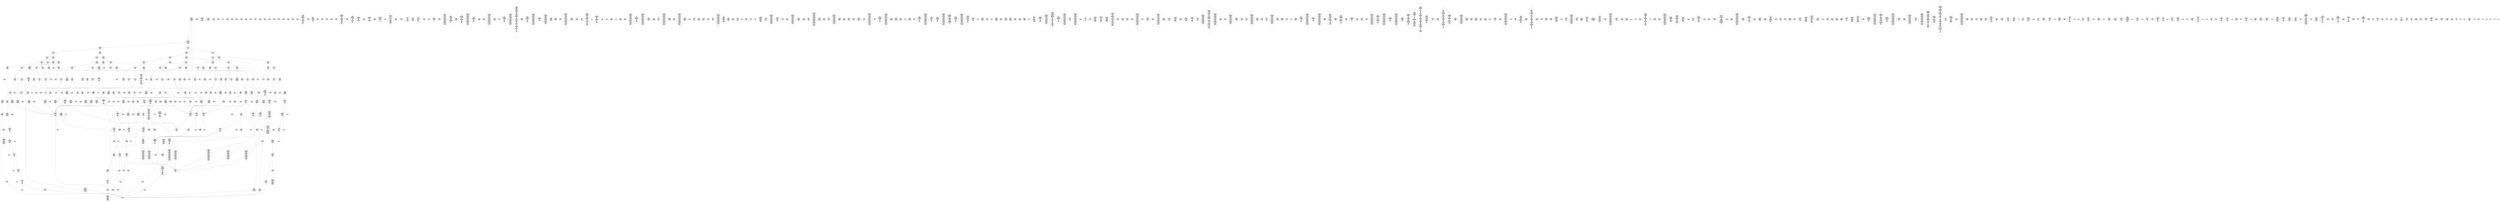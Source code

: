 /* Generated by GvGen v.1.0 (https://www.github.com/stricaud/gvgen) */

digraph G {
compound=true;
   node1 [label="[anywhere]"];
   node2 [label="# 0x0
PUSHX Data
PUSHX Data
MSTORE
PUSHX LogicData
CALLDATASIZE
LT
PUSHX Data
JUMPI
"];
   node3 [label="# 0xd
PUSHX Data
CALLDATALOAD
PUSHX BitData
SHR
PUSHX LogicData
GT
PUSHX Data
JUMPI
"];
   node4 [label="# 0x1e
PUSHX LogicData
GT
PUSHX Data
JUMPI
"];
   node5 [label="# 0x29
PUSHX LogicData
GT
PUSHX Data
JUMPI
"];
   node6 [label="# 0x34
PUSHX LogicData
GT
PUSHX Data
JUMPI
"];
   node7 [label="# 0x3f
PUSHX LogicData
EQ
PUSHX Data
JUMPI
"];
   node8 [label="# 0x4a
PUSHX LogicData
EQ
PUSHX Data
JUMPI
"];
   node9 [label="# 0x55
PUSHX LogicData
EQ
PUSHX Data
JUMPI
"];
   node10 [label="# 0x60
PUSHX Data
REVERT
"];
   node11 [label="# 0x64
JUMPDEST
PUSHX LogicData
EQ
PUSHX Data
JUMPI
"];
   node12 [label="# 0x70
PUSHX LogicData
EQ
PUSHX Data
JUMPI
"];
   node13 [label="# 0x7b
PUSHX LogicData
EQ
PUSHX Data
JUMPI
"];
   node14 [label="# 0x86
PUSHX Data
REVERT
"];
   node15 [label="# 0x8a
JUMPDEST
PUSHX LogicData
GT
PUSHX Data
JUMPI
"];
   node16 [label="# 0x96
PUSHX LogicData
EQ
PUSHX Data
JUMPI
"];
   node17 [label="# 0xa1
PUSHX LogicData
EQ
PUSHX Data
JUMPI
"];
   node18 [label="# 0xac
PUSHX LogicData
EQ
PUSHX Data
JUMPI
"];
   node19 [label="# 0xb7
PUSHX Data
REVERT
"];
   node20 [label="# 0xbb
JUMPDEST
PUSHX LogicData
EQ
PUSHX Data
JUMPI
"];
   node21 [label="# 0xc7
PUSHX LogicData
EQ
PUSHX Data
JUMPI
"];
   node22 [label="# 0xd2
PUSHX LogicData
EQ
PUSHX Data
JUMPI
"];
   node23 [label="# 0xdd
PUSHX Data
REVERT
"];
   node24 [label="# 0xe1
JUMPDEST
PUSHX LogicData
GT
PUSHX Data
JUMPI
"];
   node25 [label="# 0xed
PUSHX LogicData
GT
PUSHX Data
JUMPI
"];
   node26 [label="# 0xf8
PUSHX LogicData
EQ
PUSHX Data
JUMPI
"];
   node27 [label="# 0x103
PUSHX LogicData
EQ
PUSHX Data
JUMPI
"];
   node28 [label="# 0x10e
PUSHX LogicData
EQ
PUSHX Data
JUMPI
"];
   node29 [label="# 0x119
PUSHX Data
REVERT
"];
   node30 [label="# 0x11d
JUMPDEST
PUSHX LogicData
EQ
PUSHX Data
JUMPI
"];
   node31 [label="# 0x129
PUSHX LogicData
EQ
PUSHX Data
JUMPI
"];
   node32 [label="# 0x134
PUSHX LogicData
EQ
PUSHX Data
JUMPI
"];
   node33 [label="# 0x13f
PUSHX Data
REVERT
"];
   node34 [label="# 0x143
JUMPDEST
PUSHX LogicData
EQ
PUSHX Data
JUMPI
"];
   node35 [label="# 0x14f
PUSHX LogicData
EQ
PUSHX Data
JUMPI
"];
   node36 [label="# 0x15a
PUSHX LogicData
EQ
PUSHX Data
JUMPI
"];
   node37 [label="# 0x165
PUSHX LogicData
EQ
PUSHX Data
JUMPI
"];
   node38 [label="# 0x170
PUSHX LogicData
EQ
PUSHX Data
JUMPI
"];
   node39 [label="# 0x17b
PUSHX Data
REVERT
"];
   node40 [label="# 0x17f
JUMPDEST
PUSHX LogicData
GT
PUSHX Data
JUMPI
"];
   node41 [label="# 0x18b
PUSHX LogicData
GT
PUSHX Data
JUMPI
"];
   node42 [label="# 0x196
PUSHX LogicData
GT
PUSHX Data
JUMPI
"];
   node43 [label="# 0x1a1
PUSHX LogicData
EQ
PUSHX Data
JUMPI
"];
   node44 [label="# 0x1ac
PUSHX LogicData
EQ
PUSHX Data
JUMPI
"];
   node45 [label="# 0x1b7
PUSHX LogicData
EQ
PUSHX Data
JUMPI
"];
   node46 [label="# 0x1c2
PUSHX Data
REVERT
"];
   node47 [label="# 0x1c6
JUMPDEST
PUSHX LogicData
EQ
PUSHX Data
JUMPI
"];
   node48 [label="# 0x1d2
PUSHX LogicData
EQ
PUSHX Data
JUMPI
"];
   node49 [label="# 0x1dd
PUSHX LogicData
EQ
PUSHX Data
JUMPI
"];
   node50 [label="# 0x1e8
PUSHX Data
REVERT
"];
   node51 [label="# 0x1ec
JUMPDEST
PUSHX LogicData
EQ
PUSHX Data
JUMPI
"];
   node52 [label="# 0x1f8
PUSHX LogicData
EQ
PUSHX Data
JUMPI
"];
   node53 [label="# 0x203
PUSHX LogicData
EQ
PUSHX Data
JUMPI
"];
   node54 [label="# 0x20e
PUSHX LogicData
EQ
PUSHX Data
JUMPI
"];
   node55 [label="# 0x219
PUSHX LogicData
EQ
PUSHX Data
JUMPI
"];
   node56 [label="# 0x224
PUSHX Data
REVERT
"];
   node57 [label="# 0x228
JUMPDEST
PUSHX LogicData
GT
PUSHX Data
JUMPI
"];
   node58 [label="# 0x234
PUSHX LogicData
GT
PUSHX Data
JUMPI
"];
   node59 [label="# 0x23f
PUSHX LogicData
EQ
PUSHX Data
JUMPI
"];
   node60 [label="# 0x24a
PUSHX LogicData
EQ
PUSHX Data
JUMPI
"];
   node61 [label="# 0x255
PUSHX LogicData
EQ
PUSHX Data
JUMPI
"];
   node62 [label="# 0x260
PUSHX Data
REVERT
"];
   node63 [label="# 0x264
JUMPDEST
PUSHX LogicData
EQ
PUSHX Data
JUMPI
"];
   node64 [label="# 0x270
PUSHX LogicData
EQ
PUSHX Data
JUMPI
"];
   node65 [label="# 0x27b
PUSHX LogicData
EQ
PUSHX Data
JUMPI
"];
   node66 [label="# 0x286
PUSHX Data
REVERT
"];
   node67 [label="# 0x28a
JUMPDEST
PUSHX LogicData
EQ
PUSHX Data
JUMPI
"];
   node68 [label="# 0x296
PUSHX LogicData
EQ
PUSHX Data
JUMPI
"];
   node69 [label="# 0x2a1
PUSHX LogicData
EQ
PUSHX Data
JUMPI
"];
   node70 [label="# 0x2ac
PUSHX LogicData
EQ
PUSHX Data
JUMPI
"];
   node71 [label="# 0x2b7
PUSHX LogicData
EQ
PUSHX Data
JUMPI
"];
   node72 [label="# 0x2c2
JUMPDEST
PUSHX Data
REVERT
"];
   node73 [label="# 0x2c7
JUMPDEST
CALLVALUE
ISZERO
PUSHX Data
JUMPI
"];
   node74 [label="# 0x2cf
PUSHX Data
REVERT
"];
   node75 [label="# 0x2d3
JUMPDEST
PUSHX Data
PUSHX Data
CALLDATASIZE
PUSHX Data
PUSHX Data
JUMP
"];
   node76 [label="# 0x2e2
JUMPDEST
PUSHX Data
JUMP
"];
   node77 [label="# 0x2e7
JUMPDEST
PUSHX MemData
MLOAD
ISZERO
ISZERO
MSTORE
PUSHX ArithData
ADD
"];
   node78 [label="# 0x2f3
JUMPDEST
PUSHX MemData
MLOAD
SUB
RETURN
"];
   node79 [label="# 0x2fc
JUMPDEST
CALLVALUE
ISZERO
PUSHX Data
JUMPI
"];
   node80 [label="# 0x304
PUSHX Data
REVERT
"];
   node81 [label="# 0x308
JUMPDEST
PUSHX Data
PUSHX Data
JUMP
"];
   node82 [label="# 0x311
JUMPDEST
PUSHX MemData
MLOAD
PUSHX Data
PUSHX Data
JUMP
"];
   node83 [label="# 0x31e
JUMPDEST
CALLVALUE
ISZERO
PUSHX Data
JUMPI
"];
   node84 [label="# 0x326
PUSHX Data
REVERT
"];
   node85 [label="# 0x32a
JUMPDEST
PUSHX Data
PUSHX Data
CALLDATASIZE
PUSHX Data
PUSHX Data
JUMP
"];
   node86 [label="# 0x339
JUMPDEST
PUSHX Data
JUMP
"];
   node87 [label="# 0x33e
JUMPDEST
PUSHX MemData
MLOAD
PUSHX ArithData
PUSHX BitData
PUSHX BitData
SHL
SUB
AND
MSTORE
PUSHX ArithData
ADD
PUSHX Data
JUMP
"];
   node88 [label="# 0x356
JUMPDEST
CALLVALUE
ISZERO
PUSHX Data
JUMPI
"];
   node89 [label="# 0x35e
PUSHX Data
REVERT
"];
   node90 [label="# 0x362
JUMPDEST
PUSHX Data
PUSHX Data
CALLDATASIZE
PUSHX Data
PUSHX Data
JUMP
"];
   node91 [label="# 0x371
JUMPDEST
PUSHX Data
JUMP
"];
   node92 [label="# 0x376
JUMPDEST
STOP
"];
   node93 [label="# 0x378
JUMPDEST
CALLVALUE
ISZERO
PUSHX Data
JUMPI
"];
   node94 [label="# 0x380
PUSHX Data
REVERT
"];
   node95 [label="# 0x384
JUMPDEST
PUSHX Data
PUSHX Data
CALLDATASIZE
PUSHX Data
PUSHX Data
JUMP
"];
   node96 [label="# 0x393
JUMPDEST
PUSHX Data
JUMP
"];
   node97 [label="# 0x398
JUMPDEST
CALLVALUE
ISZERO
PUSHX Data
JUMPI
"];
   node98 [label="# 0x3a0
PUSHX Data
REVERT
"];
   node99 [label="# 0x3a4
JUMPDEST
PUSHX StorData
SLOAD
"];
   node100 [label="# 0x3a9
JUMPDEST
PUSHX MemData
MLOAD
MSTORE
PUSHX ArithData
ADD
PUSHX Data
JUMP
"];
   node101 [label="# 0x3b7
JUMPDEST
CALLVALUE
ISZERO
PUSHX Data
JUMPI
"];
   node102 [label="# 0x3bf
PUSHX Data
REVERT
"];
   node103 [label="# 0x3c3
JUMPDEST
PUSHX Data
PUSHX Data
CALLDATASIZE
PUSHX Data
PUSHX Data
JUMP
"];
   node104 [label="# 0x3d2
JUMPDEST
PUSHX Data
JUMP
"];
   node105 [label="# 0x3d7
JUMPDEST
CALLVALUE
ISZERO
PUSHX Data
JUMPI
"];
   node106 [label="# 0x3df
PUSHX Data
REVERT
"];
   node107 [label="# 0x3e3
JUMPDEST
PUSHX Data
PUSHX Data
CALLDATASIZE
PUSHX Data
PUSHX Data
JUMP
"];
   node108 [label="# 0x3f2
JUMPDEST
PUSHX Data
JUMP
"];
   node109 [label="# 0x3f7
JUMPDEST
CALLVALUE
ISZERO
PUSHX Data
JUMPI
"];
   node110 [label="# 0x3ff
PUSHX Data
REVERT
"];
   node111 [label="# 0x403
JUMPDEST
PUSHX Data
PUSHX Data
CALLDATASIZE
PUSHX Data
PUSHX Data
JUMP
"];
   node112 [label="# 0x412
JUMPDEST
PUSHX Data
JUMP
"];
   node113 [label="# 0x417
JUMPDEST
CALLVALUE
ISZERO
PUSHX Data
JUMPI
"];
   node114 [label="# 0x41f
PUSHX Data
REVERT
"];
   node115 [label="# 0x423
JUMPDEST
PUSHX Data
PUSHX Data
CALLDATASIZE
PUSHX Data
PUSHX Data
JUMP
"];
   node116 [label="# 0x432
JUMPDEST
PUSHX Data
JUMP
"];
   node117 [label="# 0x437
JUMPDEST
PUSHX Data
PUSHX Data
JUMP
"];
   node118 [label="# 0x43f
JUMPDEST
CALLVALUE
ISZERO
PUSHX Data
JUMPI
"];
   node119 [label="# 0x447
PUSHX Data
REVERT
"];
   node120 [label="# 0x44b
JUMPDEST
PUSHX Data
PUSHX Data
CALLDATASIZE
PUSHX Data
PUSHX Data
JUMP
"];
   node121 [label="# 0x45a
JUMPDEST
PUSHX Data
JUMP
"];
   node122 [label="# 0x45f
JUMPDEST
CALLVALUE
ISZERO
PUSHX Data
JUMPI
"];
   node123 [label="# 0x467
PUSHX Data
REVERT
"];
   node124 [label="# 0x46b
JUMPDEST
PUSHX Data
PUSHX Data
CALLDATASIZE
PUSHX Data
PUSHX Data
JUMP
"];
   node125 [label="# 0x47a
JUMPDEST
PUSHX Data
JUMP
"];
   node126 [label="# 0x47f
JUMPDEST
PUSHX Data
PUSHX Data
CALLDATASIZE
PUSHX Data
PUSHX Data
JUMP
"];
   node127 [label="# 0x48d
JUMPDEST
PUSHX Data
JUMP
"];
   node128 [label="# 0x492
JUMPDEST
CALLVALUE
ISZERO
PUSHX Data
JUMPI
"];
   node129 [label="# 0x49a
PUSHX Data
REVERT
"];
   node130 [label="# 0x49e
JUMPDEST
PUSHX Data
PUSHX Data
CALLDATASIZE
PUSHX Data
PUSHX Data
JUMP
"];
   node131 [label="# 0x4ad
JUMPDEST
PUSHX Data
JUMP
"];
   node132 [label="# 0x4b2
JUMPDEST
CALLVALUE
ISZERO
PUSHX Data
JUMPI
"];
   node133 [label="# 0x4ba
PUSHX Data
REVERT
"];
   node134 [label="# 0x4be
JUMPDEST
PUSHX Data
PUSHX Data
CALLDATASIZE
PUSHX Data
PUSHX Data
JUMP
"];
   node135 [label="# 0x4cd
JUMPDEST
PUSHX Data
JUMP
"];
   node136 [label="# 0x4d2
JUMPDEST
CALLVALUE
ISZERO
PUSHX Data
JUMPI
"];
   node137 [label="# 0x4da
PUSHX Data
REVERT
"];
   node138 [label="# 0x4de
JUMPDEST
PUSHX Data
PUSHX Data
JUMP
"];
   node139 [label="# 0x506
JUMPDEST
CALLVALUE
ISZERO
PUSHX Data
JUMPI
"];
   node140 [label="# 0x50e
PUSHX Data
REVERT
"];
   node141 [label="# 0x512
JUMPDEST
PUSHX Data
PUSHX Data
JUMP
"];
   node142 [label="# 0x51b
JUMPDEST
CALLVALUE
ISZERO
PUSHX Data
JUMPI
"];
   node143 [label="# 0x523
PUSHX Data
REVERT
"];
   node144 [label="# 0x527
JUMPDEST
PUSHX Data
PUSHX Data
JUMP
"];
   node145 [label="# 0x531
JUMPDEST
CALLVALUE
ISZERO
PUSHX Data
JUMPI
"];
   node146 [label="# 0x539
PUSHX Data
REVERT
"];
   node147 [label="# 0x53d
JUMPDEST
PUSHX Data
PUSHX Data
CALLDATASIZE
PUSHX Data
PUSHX Data
JUMP
"];
   node148 [label="# 0x54c
JUMPDEST
PUSHX Data
JUMP
"];
   node149 [label="# 0x551
JUMPDEST
CALLVALUE
ISZERO
PUSHX Data
JUMPI
"];
   node150 [label="# 0x559
PUSHX Data
REVERT
"];
   node151 [label="# 0x55d
JUMPDEST
PUSHX Data
PUSHX Data
CALLDATASIZE
PUSHX Data
PUSHX Data
JUMP
"];
   node152 [label="# 0x56c
JUMPDEST
PUSHX Data
JUMP
"];
   node153 [label="# 0x571
JUMPDEST
CALLVALUE
ISZERO
PUSHX Data
JUMPI
"];
   node154 [label="# 0x579
PUSHX Data
REVERT
"];
   node155 [label="# 0x57d
JUMPDEST
PUSHX Data
PUSHX Data
CALLDATASIZE
PUSHX Data
PUSHX Data
JUMP
"];
   node156 [label="# 0x58c
JUMPDEST
PUSHX Data
JUMP
"];
   node157 [label="# 0x591
JUMPDEST
CALLVALUE
ISZERO
PUSHX Data
JUMPI
"];
   node158 [label="# 0x599
PUSHX Data
REVERT
"];
   node159 [label="# 0x59d
JUMPDEST
PUSHX Data
PUSHX Data
JUMP
"];
   node160 [label="# 0x5a6
JUMPDEST
CALLVALUE
ISZERO
PUSHX Data
JUMPI
"];
   node161 [label="# 0x5ae
PUSHX Data
REVERT
"];
   node162 [label="# 0x5b2
JUMPDEST
PUSHX Data
PUSHX Data
JUMP
"];
   node163 [label="# 0x5c2
JUMPDEST
CALLVALUE
ISZERO
PUSHX Data
JUMPI
"];
   node164 [label="# 0x5ca
PUSHX Data
REVERT
"];
   node165 [label="# 0x5ce
JUMPDEST
PUSHX Data
PUSHX Data
JUMP
"];
   node166 [label="# 0x5f6
JUMPDEST
CALLVALUE
ISZERO
PUSHX Data
JUMPI
"];
   node167 [label="# 0x5fe
PUSHX Data
REVERT
"];
   node168 [label="# 0x602
JUMPDEST
PUSHX StorData
SLOAD
PUSHX ArithData
PUSHX BitData
PUSHX BitData
SHL
SUB
AND
PUSHX Data
JUMP
"];
   node169 [label="# 0x614
JUMPDEST
CALLVALUE
ISZERO
PUSHX Data
JUMPI
"];
   node170 [label="# 0x61c
PUSHX Data
REVERT
"];
   node171 [label="# 0x620
JUMPDEST
PUSHX Data
PUSHX Data
CALLDATASIZE
PUSHX Data
PUSHX Data
JUMP
"];
   node172 [label="# 0x62f
JUMPDEST
PUSHX Data
JUMP
"];
   node173 [label="# 0x634
JUMPDEST
CALLVALUE
ISZERO
PUSHX Data
JUMPI
"];
   node174 [label="# 0x63c
PUSHX Data
REVERT
"];
   node175 [label="# 0x640
JUMPDEST
PUSHX StorData
SLOAD
PUSHX Data
PUSHX BitData
AND
PUSHX Data
DIV
AND
PUSHX BitData
PUSHX BitData
PUSHX BitData
SHL
DIV
AND
PUSHX BitData
PUSHX BitData
SHL
DIV
AND
PUSHX BitData
PUSHX BitData
SHL
DIV
AND
JUMP
"];
   node176 [label="# 0x686
JUMPDEST
PUSHX Data
MLOAD
PUSHX BitData
AND
MSTORE
AND
PUSHX ArithData
ADD
MSTORE
PUSHX BitData
AND
ADD
MSTORE
AND
PUSHX ArithData
ADD
MSTORE
AND
PUSHX ArithData
ADD
MSTORE
PUSHX ArithData
ADD
PUSHX Data
JUMP
"];
   node177 [label="# 0x6c3
JUMPDEST
CALLVALUE
ISZERO
PUSHX Data
JUMPI
"];
   node178 [label="# 0x6cb
PUSHX Data
REVERT
"];
   node179 [label="# 0x6cf
JUMPDEST
PUSHX Data
PUSHX Data
CALLDATASIZE
PUSHX Data
PUSHX Data
JUMP
"];
   node180 [label="# 0x6de
JUMPDEST
PUSHX Data
JUMP
"];
   node181 [label="# 0x6e3
JUMPDEST
CALLVALUE
ISZERO
PUSHX Data
JUMPI
"];
   node182 [label="# 0x6eb
PUSHX Data
REVERT
"];
   node183 [label="# 0x6ef
JUMPDEST
PUSHX Data
PUSHX Data
CALLDATASIZE
PUSHX Data
PUSHX Data
JUMP
"];
   node184 [label="# 0x6fe
JUMPDEST
PUSHX Data
JUMP
"];
   node185 [label="# 0x703
JUMPDEST
PUSHX Data
MLOAD
MLOAD
PUSHX ArithData
PUSHX BitData
PUSHX BitData
SHL
SUB
AND
MSTORE
PUSHX ArithData
ADD
MLOAD
PUSHX BitData
AND
ADD
MSTORE
ADD
PUSHX Data
JUMP
"];
   node186 [label="# 0x731
JUMPDEST
CALLVALUE
ISZERO
PUSHX Data
JUMPI
"];
   node187 [label="# 0x739
PUSHX Data
REVERT
"];
   node188 [label="# 0x73d
JUMPDEST
PUSHX Data
PUSHX Data
JUMP
"];
   node189 [label="# 0x746
JUMPDEST
CALLVALUE
ISZERO
PUSHX Data
JUMPI
"];
   node190 [label="# 0x74e
PUSHX Data
REVERT
"];
   node191 [label="# 0x752
JUMPDEST
PUSHX Data
PUSHX Data
CALLDATASIZE
PUSHX Data
PUSHX Data
JUMP
"];
   node192 [label="# 0x761
JUMPDEST
PUSHX Data
JUMP
"];
   node193 [label="# 0x766
JUMPDEST
CALLVALUE
ISZERO
PUSHX Data
JUMPI
"];
   node194 [label="# 0x76e
PUSHX Data
REVERT
"];
   node195 [label="# 0x772
JUMPDEST
PUSHX Data
PUSHX Data
CALLDATASIZE
PUSHX Data
PUSHX Data
JUMP
"];
   node196 [label="# 0x781
JUMPDEST
PUSHX Data
PUSHX Data
MSTORE
PUSHX Data
MSTORE
PUSHX Data
SHA3
SLOAD
JUMP
"];
   node197 [label="# 0x793
JUMPDEST
CALLVALUE
ISZERO
PUSHX Data
JUMPI
"];
   node198 [label="# 0x79b
PUSHX Data
REVERT
"];
   node199 [label="# 0x79f
JUMPDEST
PUSHX Data
PUSHX Data
JUMP
"];
   node200 [label="# 0x7a8
JUMPDEST
CALLVALUE
ISZERO
PUSHX Data
JUMPI
"];
   node201 [label="# 0x7b0
PUSHX Data
REVERT
"];
   node202 [label="# 0x7b4
JUMPDEST
PUSHX Data
PUSHX Data
CALLDATASIZE
PUSHX Data
PUSHX Data
JUMP
"];
   node203 [label="# 0x7c3
JUMPDEST
PUSHX Data
JUMP
"];
   node204 [label="# 0x7c8
JUMPDEST
CALLVALUE
ISZERO
PUSHX Data
JUMPI
"];
   node205 [label="# 0x7d0
PUSHX Data
REVERT
"];
   node206 [label="# 0x7d4
JUMPDEST
PUSHX Data
PUSHX Data
CALLDATASIZE
PUSHX Data
PUSHX Data
JUMP
"];
   node207 [label="# 0x7e3
JUMPDEST
PUSHX Data
JUMP
"];
   node208 [label="# 0x7e8
JUMPDEST
CALLVALUE
ISZERO
PUSHX Data
JUMPI
"];
   node209 [label="# 0x7f0
PUSHX Data
REVERT
"];
   node210 [label="# 0x7f4
JUMPDEST
PUSHX Data
PUSHX Data
CALLDATASIZE
PUSHX Data
PUSHX Data
JUMP
"];
   node211 [label="# 0x803
JUMPDEST
PUSHX Data
JUMP
"];
   node212 [label="# 0x808
JUMPDEST
CALLVALUE
ISZERO
PUSHX Data
JUMPI
"];
   node213 [label="# 0x810
PUSHX Data
REVERT
"];
   node214 [label="# 0x814
JUMPDEST
PUSHX Data
PUSHX Data
JUMP
"];
   node215 [label="# 0x824
JUMPDEST
PUSHX Data
PUSHX Data
CALLDATASIZE
PUSHX Data
PUSHX Data
JUMP
"];
   node216 [label="# 0x832
JUMPDEST
PUSHX Data
JUMP
"];
   node217 [label="# 0x837
JUMPDEST
CALLVALUE
ISZERO
PUSHX Data
JUMPI
"];
   node218 [label="# 0x83f
PUSHX Data
REVERT
"];
   node219 [label="# 0x843
JUMPDEST
PUSHX Data
PUSHX StorData
SLOAD
JUMP
"];
   node220 [label="# 0x84d
JUMPDEST
CALLVALUE
ISZERO
PUSHX Data
JUMPI
"];
   node221 [label="# 0x855
PUSHX Data
REVERT
"];
   node222 [label="# 0x859
JUMPDEST
PUSHX Data
PUSHX Data
CALLDATASIZE
PUSHX Data
PUSHX Data
JUMP
"];
   node223 [label="# 0x868
JUMPDEST
PUSHX Data
JUMP
"];
   node224 [label="# 0x86d
JUMPDEST
CALLVALUE
ISZERO
PUSHX Data
JUMPI
"];
   node225 [label="# 0x875
PUSHX Data
REVERT
"];
   node226 [label="# 0x879
JUMPDEST
PUSHX Data
PUSHX Data
CALLDATASIZE
PUSHX Data
PUSHX Data
JUMP
"];
   node227 [label="# 0x888
JUMPDEST
PUSHX ArithData
PUSHX BitData
PUSHX BitData
SHL
SUB
AND
PUSHX Data
MSTORE
PUSHX Data
PUSHX Data
MSTORE
PUSHX Data
SHA3
AND
MSTORE
MSTORE
SHA3
SLOAD
PUSHX BitData
AND
JUMP
"];
   node228 [label="# 0x8b6
JUMPDEST
CALLVALUE
ISZERO
PUSHX Data
JUMPI
"];
   node229 [label="# 0x8be
PUSHX Data
REVERT
"];
   node230 [label="# 0x8c2
JUMPDEST
PUSHX Data
PUSHX Data
CALLDATASIZE
PUSHX Data
PUSHX Data
JUMP
"];
   node231 [label="# 0x8d1
JUMPDEST
PUSHX Data
JUMP
"];
   node232 [label="# 0x8d6
JUMPDEST
CALLVALUE
ISZERO
PUSHX Data
JUMPI
"];
   node233 [label="# 0x8de
PUSHX Data
REVERT
"];
   node234 [label="# 0x8e2
JUMPDEST
PUSHX Data
PUSHX Data
JUMP
"];
   node235 [label="# 0x8ec
JUMPDEST
CALLVALUE
ISZERO
PUSHX Data
JUMPI
"];
   node236 [label="# 0x8f4
PUSHX Data
REVERT
"];
   node237 [label="# 0x8f8
JUMPDEST
PUSHX Data
PUSHX Data
JUMP
"];
   node238 [label="# 0x920
JUMPDEST
PUSHX Data
PUSHX ArithData
PUSHX BitData
PUSHX BitData
SHL
SUB
NOT
AND
PUSHX BitData
PUSHX BitData
SHL
EQ
PUSHX Data
JUMPI
"];
   node239 [label="# 0x93c
PUSHX ArithData
PUSHX BitData
PUSHX BitData
SHL
SUB
NOT
AND
PUSHX BitData
PUSHX BitData
SHL
EQ
"];
   node240 [label="# 0x951
JUMPDEST
PUSHX Data
JUMPI
"];
   node241 [label="# 0x957
PUSHX ArithData
PUSHX BitData
PUSHX BitData
SHL
SUB
NOT
AND
PUSHX BitData
PUSHX BitData
SHL
EQ
"];
   node242 [label="# 0x96c
JUMPDEST
PUSHX Data
JUMPI
"];
   node243 [label="# 0x972
PUSHX BitData
PUSHX BitData
SHL
PUSHX ArithData
PUSHX BitData
PUSHX BitData
SHL
SUB
NOT
AND
EQ
"];
   node244 [label="# 0x987
JUMPDEST
JUMP
"];
   node245 [label="# 0x98d
JUMPDEST
PUSHX Data
PUSHX StorData
SLOAD
PUSHX Data
PUSHX Data
JUMP
"];
   node246 [label="# 0x99c
JUMPDEST
PUSHX ArithData
ADD
PUSHX ArithData
DIV
MUL
PUSHX ArithData
ADD
PUSHX MemData
MLOAD
ADD
PUSHX Data
MSTORE
MSTORE
PUSHX ArithData
ADD
SLOAD
PUSHX Data
PUSHX Data
JUMP
"];
   node247 [label="# 0x9c8
JUMPDEST
ISZERO
PUSHX Data
JUMPI
"];
   node248 [label="# 0x9cf
PUSHX LogicData
LT
PUSHX Data
JUMPI
"];
   node249 [label="# 0x9d7
PUSHX ArithData
SLOAD
DIV
MUL
MSTORE
PUSHX ArithData
ADD
PUSHX Data
JUMP
"];
   node250 [label="# 0x9ea
JUMPDEST
ADD
PUSHX Data
MSTORE
PUSHX Data
PUSHX Data
SHA3
"];
   node251 [label="# 0x9f8
JUMPDEST
SLOAD
MSTORE
PUSHX ArithData
ADD
PUSHX ArithData
ADD
GT
PUSHX Data
JUMPI
"];
   node252 [label="# 0xa0c
SUB
PUSHX BitData
AND
ADD
"];
   node253 [label="# 0xa15
JUMPDEST
JUMP
"];
   node254 [label="# 0xa1f
JUMPDEST
PUSHX Data
PUSHX Data
PUSHX StorData
SLOAD
GT
JUMP
"];
   node255 [label="# 0xa2c
JUMPDEST
PUSHX Data
JUMPI
"];
   node256 [label="# 0xa31
PUSHX MemData
MLOAD
PUSHX BitData
PUSHX BitData
SHL
MSTORE
PUSHX Data
PUSHX ArithData
ADD
MSTORE
PUSHX Data
PUSHX ArithData
ADD
MSTORE
PUSHX Data
PUSHX ArithData
ADD
MSTORE
PUSHX BitData
PUSHX BitData
SHL
PUSHX ArithData
ADD
MSTORE
PUSHX ArithData
ADD
"];
   node257 [label="# 0xa8a
JUMPDEST
PUSHX MemData
MLOAD
SUB
REVERT
"];
   node258 [label="# 0xa93
JUMPDEST
PUSHX Data
MSTORE
PUSHX Data
PUSHX Data
MSTORE
PUSHX Data
SHA3
SLOAD
PUSHX ArithData
PUSHX BitData
PUSHX BitData
SHL
SUB
AND
JUMP
"];
   node259 [label="# 0xaaf
JUMPDEST
PUSHX Data
PUSHX Data
PUSHX Data
JUMP
"];
   node260 [label="# 0xaba
JUMPDEST
PUSHX ArithData
PUSHX BitData
PUSHX BitData
SHL
SUB
AND
PUSHX ArithData
PUSHX BitData
PUSHX BitData
SHL
SUB
AND
EQ
ISZERO
PUSHX Data
JUMPI
"];
   node261 [label="# 0xad7
PUSHX MemData
MLOAD
PUSHX BitData
PUSHX BitData
SHL
MSTORE
PUSHX Data
PUSHX ArithData
ADD
MSTORE
PUSHX Data
PUSHX ArithData
ADD
MSTORE
PUSHX Data
PUSHX ArithData
ADD
MSTORE
PUSHX BitData
PUSHX BitData
SHL
PUSHX ArithData
ADD
MSTORE
PUSHX ArithData
ADD
PUSHX Data
JUMP
"];
   node262 [label="# 0xb29
JUMPDEST
CALLER
PUSHX ArithData
PUSHX BitData
PUSHX BitData
SHL
SUB
AND
EQ
PUSHX Data
JUMPI
"];
   node263 [label="# 0xb3b
PUSHX Data
CALLER
PUSHX Data
JUMP
"];
   node264 [label="# 0xb45
JUMPDEST
PUSHX Data
JUMPI
"];
   node265 [label="# 0xb4a
PUSHX MemData
MLOAD
PUSHX BitData
PUSHX BitData
SHL
MSTORE
PUSHX Data
PUSHX ArithData
ADD
MSTORE
PUSHX Data
PUSHX ArithData
ADD
MSTORE
PUSHX Data
PUSHX ArithData
ADD
MSTORE
PUSHX Data
PUSHX ArithData
ADD
MSTORE
PUSHX ArithData
ADD
PUSHX Data
JUMP
"];
   node266 [label="# 0xbb7
JUMPDEST
PUSHX Data
PUSHX Data
JUMP
"];
   node267 [label="# 0xbc2
JUMPDEST
JUMP
"];
   node268 [label="# 0xbc7
JUMPDEST
PUSHX StorData
SLOAD
PUSHX ArithData
PUSHX BitData
PUSHX BitData
SHL
SUB
AND
CALLER
EQ
PUSHX Data
JUMPI
"];
   node269 [label="# 0xbda
PUSHX MemData
MLOAD
PUSHX BitData
PUSHX BitData
SHL
MSTORE
PUSHX Data
PUSHX ArithData
ADD
MSTORE
PUSHX ArithData
ADD
MSTORE
PUSHX MemData
MLOAD
PUSHX Data
PUSHX Data
CODECOPY
MLOAD
MSTORE
PUSHX ArithData
ADD
MSTORE
PUSHX ArithData
ADD
PUSHX Data
JUMP
"];
   node270 [label="# 0xc0f
JUMPDEST
PUSHX Data
MLOAD
PUSHX ArithData
ADD
MSTORE
PUSHX Data
MSTORE
PUSHX BitData
AND
PUSHX ArithData
ADD
MSTORE
PUSHX BitData
AND
ADD
MSTORE
AND
PUSHX ArithData
ADD
MSTORE
PUSHX StorData
SLOAD
PUSHX BitData
PUSHX BitData
SHL
DIV
AND
PUSHX ArithData
ADD
MSTORE
PUSHX BitData
NOT
AND
PUSHX ArithData
MUL
PUSHX BitData
NOT
AND
OR
PUSHX BitData
PUSHX BitData
SHL
MUL
OR
PUSHX BitData
AND
PUSHX BitData
PUSHX BitData
SHL
MUL
PUSHX BitData
PUSHX BitData
SHL
NOT
AND
OR
MUL
OR
SSTORE
JUMP
"];
   node271 [label="# 0xcde
JUMPDEST
PUSHX Data
PUSHX Data
JUMP
"];
   node272 [label="# 0xce9
JUMPDEST
PUSHX StorData
SLOAD
PUSHX ArithData
PUSHX BitData
PUSHX BitData
SHL
SUB
AND
CALLER
EQ
PUSHX Data
JUMPI
"];
   node273 [label="# 0xcfc
PUSHX MemData
MLOAD
PUSHX BitData
PUSHX BitData
SHL
MSTORE
PUSHX Data
PUSHX ArithData
ADD
MSTORE
PUSHX ArithData
ADD
MSTORE
PUSHX MemData
MLOAD
PUSHX Data
PUSHX Data
CODECOPY
MLOAD
MSTORE
PUSHX ArithData
ADD
MSTORE
PUSHX ArithData
ADD
PUSHX Data
JUMP
"];
   node274 [label="# 0xd31
JUMPDEST
PUSHX LogicData
PUSHX StorData
SLOAD
EQ
ISZERO
PUSHX Data
JUMPI
"];
   node275 [label="# 0xd3d
PUSHX MemData
MLOAD
PUSHX BitData
PUSHX BitData
SHL
MSTORE
PUSHX Data
PUSHX ArithData
ADD
MSTORE
PUSHX Data
PUSHX ArithData
ADD
MSTORE
PUSHX Data
PUSHX ArithData
ADD
MSTORE
PUSHX ArithData
ADD
PUSHX Data
JUMP
"];
   node276 [label="# 0xd84
JUMPDEST
PUSHX Data
PUSHX Data
SSTORE
PUSHX Data
PUSHX Data
JUMP
"];
   node277 [label="# 0xd92
JUMPDEST
PUSHX Data
PUSHX Data
SSTORE
JUMP
"];
   node278 [label="# 0xd9a
JUMPDEST
PUSHX Data
PUSHX Data
PUSHX Data
JUMP
"];
   node279 [label="# 0xda5
JUMPDEST
LT
PUSHX Data
JUMPI
"];
   node280 [label="# 0xdac
PUSHX MemData
MLOAD
PUSHX BitData
PUSHX BitData
SHL
MSTORE
PUSHX Data
PUSHX ArithData
ADD
MSTORE
PUSHX Data
PUSHX ArithData
ADD
MSTORE
PUSHX Data
PUSHX ArithData
ADD
MSTORE
PUSHX BitData
PUSHX BitData
SHL
PUSHX ArithData
ADD
MSTORE
PUSHX ArithData
ADD
PUSHX Data
JUMP
"];
   node281 [label="# 0xdfe
JUMPDEST
PUSHX Data
PUSHX Data
PUSHX StorData
SLOAD
JUMP
"];
   node282 [label="# 0xe09
JUMPDEST
PUSHX Data
PUSHX Data
"];
   node283 [label="# 0xe11
JUMPDEST
LT
ISZERO
PUSHX Data
JUMPI
"];
   node284 [label="# 0xe1a
PUSHX Data
MSTORE
PUSHX Data
PUSHX ArithData
MSTORE
PUSHX Data
SHA3
MLOAD
ADD
MSTORE
SLOAD
PUSHX ArithData
PUSHX BitData
PUSHX BitData
SHL
SUB
AND
MSTORE
PUSHX BitData
PUSHX BitData
SHL
DIV
PUSHX BitData
AND
ADD
MSTORE
ISZERO
PUSHX Data
JUMPI
"];
   node285 [label="# 0xe60
MLOAD
"];
   node286 [label="# 0xe64
JUMPDEST
PUSHX ArithData
PUSHX BitData
PUSHX BitData
SHL
SUB
AND
PUSHX ArithData
PUSHX BitData
PUSHX BitData
SHL
SUB
AND
EQ
ISZERO
PUSHX Data
JUMPI
"];
   node287 [label="# 0xe7f
EQ
ISZERO
PUSHX Data
JUMPI
"];
   node288 [label="# 0xe87
PUSHX Data
JUMP
"];
   node289 [label="# 0xe92
JUMPDEST
PUSHX Data
PUSHX Data
JUMP
"];
   node290 [label="# 0xe9c
JUMPDEST
"];
   node291 [label="# 0xea0
JUMPDEST
PUSHX Data
PUSHX Data
JUMP
"];
   node292 [label="# 0xeab
JUMPDEST
PUSHX Data
JUMP
"];
   node293 [label="# 0xeb3
JUMPDEST
PUSHX MemData
MLOAD
PUSHX BitData
PUSHX BitData
SHL
MSTORE
PUSHX Data
PUSHX ArithData
ADD
MSTORE
PUSHX Data
PUSHX ArithData
ADD
MSTORE
PUSHX Data
PUSHX ArithData
ADD
MSTORE
PUSHX Data
PUSHX ArithData
ADD
MSTORE
PUSHX ArithData
ADD
PUSHX Data
JUMP
"];
   node294 [label="# 0xf22
JUMPDEST
PUSHX StorData
SLOAD
PUSHX ArithData
PUSHX BitData
PUSHX BitData
SHL
SUB
AND
CALLER
EQ
PUSHX Data
JUMPI
"];
   node295 [label="# 0xf35
PUSHX MemData
MLOAD
PUSHX BitData
PUSHX BitData
SHL
MSTORE
PUSHX Data
PUSHX ArithData
ADD
MSTORE
PUSHX ArithData
ADD
MSTORE
PUSHX MemData
MLOAD
PUSHX Data
PUSHX Data
CODECOPY
MLOAD
MSTORE
PUSHX ArithData
ADD
MSTORE
PUSHX ArithData
ADD
PUSHX Data
JUMP
"];
   node296 [label="# 0xf6a
JUMPDEST
PUSHX Data
PUSHX Data
PUSHX StorData
SLOAD
JUMP
"];
   node297 [label="# 0xf95
JUMPDEST
PUSHX Data
PUSHX Data
JUMP
"];
   node298 [label="# 0xf9f
JUMPDEST
GT
ISZERO
PUSHX Data
JUMPI
"];
   node299 [label="# 0xfa6
PUSHX MemData
MLOAD
PUSHX BitData
PUSHX BitData
SHL
MSTORE
PUSHX Data
PUSHX ArithData
ADD
MSTORE
PUSHX Data
PUSHX ArithData
ADD
MSTORE
PUSHX Data
PUSHX ArithData
ADD
MSTORE
PUSHX BitData
PUSHX BitData
SHL
PUSHX ArithData
ADD
MSTORE
PUSHX ArithData
ADD
PUSHX Data
JUMP
"];
   node300 [label="# 0xffd
JUMPDEST
PUSHX Data
PUSHX Data
PUSHX Data
JUMP
"];
   node301 [label="# 0x1027
JUMPDEST
ISZERO
PUSHX Data
JUMPI
"];
   node302 [label="# 0x102d
PUSHX MemData
MLOAD
PUSHX BitData
PUSHX BitData
SHL
MSTORE
PUSHX Data
PUSHX ArithData
ADD
MSTORE
PUSHX Data
PUSHX ArithData
ADD
MSTORE
PUSHX Data
PUSHX ArithData
ADD
MSTORE
PUSHX BitData
PUSHX BitData
SHL
PUSHX ArithData
ADD
MSTORE
PUSHX ArithData
ADD
PUSHX Data
JUMP
"];
   node303 [label="# 0x1089
JUMPDEST
PUSHX Data
PUSHX Data
PUSHX Data
PUSHX Data
JUMP
"];
   node304 [label="# 0x10b5
JUMPDEST
PUSHX Data
"];
   node305 [label="# 0x10ba
JUMPDEST
LT
ISZERO
PUSHX Data
JUMPI
"];
   node306 [label="# 0x10c3
PUSHX Data
CALLER
PUSHX Data
PUSHX Data
JUMP
"];
   node307 [label="# 0x10ec
JUMPDEST
PUSHX Data
PUSHX Data
JUMP
"];
   node308 [label="# 0x10f6
JUMPDEST
PUSHX Data
JUMP
"];
   node309 [label="# 0x10fe
JUMPDEST
ORIGIN
CALLER
EQ
PUSHX Data
JUMPI
"];
   node310 [label="# 0x1106
PUSHX MemData
MLOAD
PUSHX BitData
PUSHX BitData
SHL
MSTORE
PUSHX Data
PUSHX ArithData
ADD
MSTORE
PUSHX Data
PUSHX ArithData
ADD
MSTORE
PUSHX Data
PUSHX ArithData
ADD
MSTORE
PUSHX ArithData
ADD
PUSHX Data
JUMP
"];
   node311 [label="# 0x114d
JUMPDEST
PUSHX StorData
SLOAD
PUSHX BitData
PUSHX BitData
SHL
DIV
PUSHX BitData
AND
PUSHX Data
JUMPI
"];
   node312 [label="# 0x1167
PUSHX MemData
MLOAD
PUSHX BitData
PUSHX BitData
SHL
MSTORE
PUSHX Data
PUSHX ArithData
ADD
MSTORE
PUSHX ArithData
ADD
MSTORE
PUSHX Data
PUSHX ArithData
ADD
MSTORE
PUSHX ArithData
ADD
PUSHX Data
JUMP
"];
   node313 [label="# 0x11ae
JUMPDEST
CALLER
PUSHX Data
MSTORE
PUSHX Data
PUSHX Data
MSTORE
PUSHX Data
SHA3
SLOAD
PUSHX Data
JUMPI
"];
   node314 [label="# 0x11c3
PUSHX MemData
MLOAD
PUSHX BitData
PUSHX BitData
SHL
MSTORE
PUSHX Data
PUSHX ArithData
ADD
MSTORE
PUSHX Data
PUSHX ArithData
ADD
MSTORE
PUSHX Data
PUSHX ArithData
ADD
MSTORE
PUSHX ArithData
ADD
PUSHX Data
JUMP
"];
   node315 [label="# 0x120a
JUMPDEST
PUSHX Data
PUSHX Data
PUSHX StorData
SLOAD
JUMP
"];
   node316 [label="# 0x1234
JUMPDEST
PUSHX Data
PUSHX Data
PUSHX Data
JUMP
"];
   node317 [label="# 0x123f
JUMPDEST
GT
ISZERO
PUSHX Data
JUMPI
"];
   node318 [label="# 0x1246
PUSHX MemData
MLOAD
PUSHX BitData
PUSHX BitData
SHL
MSTORE
PUSHX Data
PUSHX ArithData
ADD
MSTORE
PUSHX Data
PUSHX ArithData
ADD
MSTORE
PUSHX BitData
PUSHX BitData
SHL
PUSHX ArithData
ADD
MSTORE
PUSHX ArithData
ADD
PUSHX Data
JUMP
"];
   node319 [label="# 0x1282
JUMPDEST
CALLER
PUSHX Data
MSTORE
PUSHX Data
PUSHX Data
MSTORE
PUSHX Data
SHA3
SLOAD
PUSHX Data
PUSHX Data
JUMP
"];
   node320 [label="# 0x129d
JUMPDEST
SSTORE
PUSHX Data
CALLER
PUSHX Data
PUSHX Data
JUMP
"];
   node321 [label="# 0x12ad
JUMPDEST
PUSHX Data
PUSHX Data
JUMP
"];
   node322 [label="# 0x12b6
JUMPDEST
JUMP
"];
   node323 [label="# 0x12b9
JUMPDEST
PUSHX Data
ISZERO
ISZERO
PUSHX Data
JUMPI
"];
   node324 [label="# 0x12c5
ISZERO
ISZERO
"];
   node325 [label="# 0x12c9
JUMPDEST
ISZERO
PUSHX Data
JUMPI
"];
   node326 [label="# 0x12d0
TIMESTAMP
LT
ISZERO
"];
   node327 [label="# 0x12d5
JUMPDEST
JUMP
"];
   node328 [label="# 0x12dd
JUMPDEST
PUSHX Data
PUSHX MemData
MLOAD
PUSHX ArithData
ADD
PUSHX Data
MSTORE
PUSHX Data
MSTORE
PUSHX Data
JUMP
"];
   node329 [label="# 0x12f8
JUMPDEST
ORIGIN
CALLER
EQ
PUSHX Data
JUMPI
"];
   node330 [label="# 0x1300
PUSHX MemData
MLOAD
PUSHX BitData
PUSHX BitData
SHL
MSTORE
PUSHX Data
PUSHX ArithData
ADD
MSTORE
PUSHX Data
PUSHX ArithData
ADD
MSTORE
PUSHX Data
PUSHX ArithData
ADD
MSTORE
PUSHX ArithData
ADD
PUSHX Data
JUMP
"];
   node331 [label="# 0x1347
JUMPDEST
PUSHX StorData
SLOAD
PUSHX BitData
AND
ISZERO
ISZERO
PUSHX Data
JUMPI
"];
   node332 [label="# 0x135a
TIMESTAMP
LT
ISZERO
"];
   node333 [label="# 0x135f
JUMPDEST
PUSHX Data
JUMPI
"];
   node334 [label="# 0x1364
PUSHX MemData
MLOAD
PUSHX BitData
PUSHX BitData
SHL
MSTORE
PUSHX Data
PUSHX ArithData
ADD
MSTORE
PUSHX Data
PUSHX ArithData
ADD
MSTORE
PUSHX Data
PUSHX ArithData
ADD
MSTORE
PUSHX ArithData
ADD
PUSHX Data
JUMP
"];
   node335 [label="# 0x13ab
JUMPDEST
PUSHX Data
PUSHX Data
PUSHX StorData
SLOAD
JUMP
"];
   node336 [label="# 0x13d6
JUMPDEST
PUSHX Data
PUSHX Data
JUMP
"];
   node337 [label="# 0x13e0
JUMPDEST
GT
ISZERO
PUSHX Data
JUMPI
"];
   node338 [label="# 0x13e7
PUSHX MemData
MLOAD
PUSHX BitData
PUSHX BitData
SHL
MSTORE
PUSHX Data
PUSHX ArithData
ADD
MSTORE
PUSHX Data
PUSHX ArithData
ADD
MSTORE
PUSHX Data
PUSHX ArithData
ADD
MSTORE
PUSHX Data
PUSHX ArithData
ADD
MSTORE
PUSHX BitData
PUSHX BitData
SHL
PUSHX ArithData
ADD
MSTORE
PUSHX ArithData
ADD
PUSHX Data
JUMP
"];
   node339 [label="# 0x1465
JUMPDEST
PUSHX Data
PUSHX Data
CALLER
PUSHX Data
JUMP
"];
   node340 [label="# 0x1490
JUMPDEST
PUSHX Data
PUSHX Data
JUMP
"];
   node341 [label="# 0x149a
JUMPDEST
GT
ISZERO
PUSHX Data
JUMPI
"];
   node342 [label="# 0x14a1
PUSHX MemData
MLOAD
PUSHX BitData
PUSHX BitData
SHL
MSTORE
PUSHX Data
PUSHX ArithData
ADD
MSTORE
PUSHX Data
PUSHX ArithData
ADD
MSTORE
PUSHX Data
PUSHX ArithData
ADD
MSTORE
PUSHX ArithData
ADD
PUSHX Data
JUMP
"];
   node343 [label="# 0x14e8
JUMPDEST
PUSHX Data
PUSHX Data
PUSHX Data
JUMP
"];
   node344 [label="# 0x14f4
JUMPDEST
PUSHX Data
PUSHX Data
JUMP
"];
   node345 [label="# 0x14fe
JUMPDEST
PUSHX Data
CALLER
PUSHX Data
JUMP
"];
   node346 [label="# 0x150a
JUMPDEST
PUSHX Data
PUSHX Data
JUMP
"];
   node347 [label="# 0x1513
JUMPDEST
PUSHX Data
PUSHX Data
PUSHX StorData
SLOAD
JUMP
"];
   node348 [label="# 0x151e
JUMPDEST
LT
PUSHX Data
JUMPI
"];
   node349 [label="# 0x1525
PUSHX MemData
MLOAD
PUSHX BitData
PUSHX BitData
SHL
MSTORE
PUSHX Data
PUSHX ArithData
ADD
MSTORE
PUSHX Data
PUSHX ArithData
ADD
MSTORE
PUSHX Data
PUSHX ArithData
ADD
MSTORE
PUSHX BitData
PUSHX BitData
SHL
PUSHX ArithData
ADD
MSTORE
PUSHX ArithData
ADD
PUSHX Data
JUMP
"];
   node350 [label="# 0x1578
JUMPDEST
JUMP
"];
   node351 [label="# 0x157c
JUMPDEST
PUSHX StorData
SLOAD
PUSHX ArithData
PUSHX BitData
PUSHX BitData
SHL
SUB
AND
CALLER
EQ
PUSHX Data
JUMPI
"];
   node352 [label="# 0x158f
PUSHX MemData
MLOAD
PUSHX BitData
PUSHX BitData
SHL
MSTORE
PUSHX Data
PUSHX ArithData
ADD
MSTORE
PUSHX ArithData
ADD
MSTORE
PUSHX MemData
MLOAD
PUSHX Data
PUSHX Data
CODECOPY
MLOAD
MSTORE
PUSHX ArithData
ADD
MSTORE
PUSHX ArithData
ADD
PUSHX Data
JUMP
"];
   node353 [label="# 0x15c4
JUMPDEST
PUSHX Data
PUSHX Data
PUSHX Data
JUMP
"];
   node354 [label="# 0x15d0
JUMPDEST
PUSHX Data
PUSHX Data
PUSHX Data
PUSHX Data
JUMP
"];
   node355 [label="# 0x15de
JUMPDEST
PUSHX Data
PUSHX Data
PUSHX Data
PUSHX Data
JUMP
"];
   node356 [label="# 0x15f8
JUMPDEST
PUSHX Data
PUSHX Data
JUMP
"];
   node357 [label="# 0x1602
JUMPDEST
JUMP
"];
   node358 [label="# 0x1605
JUMPDEST
PUSHX Data
PUSHX Data
PUSHX Data
JUMP
"];
   node359 [label="# 0x1610
JUMPDEST
MLOAD
JUMP
"];
   node360 [label="# 0x1617
JUMPDEST
PUSHX StorData
SLOAD
PUSHX ArithData
PUSHX BitData
PUSHX BitData
SHL
SUB
AND
CALLER
EQ
PUSHX Data
JUMPI
"];
   node361 [label="# 0x162a
PUSHX MemData
MLOAD
PUSHX BitData
PUSHX BitData
SHL
MSTORE
PUSHX Data
PUSHX ArithData
ADD
MSTORE
PUSHX ArithData
ADD
MSTORE
PUSHX MemData
MLOAD
PUSHX Data
PUSHX Data
CODECOPY
MLOAD
MSTORE
PUSHX ArithData
ADD
MSTORE
PUSHX ArithData
ADD
PUSHX Data
JUMP
"];
   node362 [label="# 0x165f
JUMPDEST
PUSHX StorData
SLOAD
PUSHX BitData
NOT
AND
PUSHX BitData
AND
OR
SSTORE
JUMP
"];
   node363 [label="# 0x167b
JUMPDEST
PUSHX Data
PUSHX ArithData
PUSHX BitData
PUSHX BitData
SHL
SUB
AND
PUSHX Data
JUMPI
"];
   node364 [label="# 0x168c
PUSHX MemData
MLOAD
PUSHX BitData
PUSHX BitData
SHL
MSTORE
PUSHX Data
PUSHX ArithData
ADD
MSTORE
PUSHX Data
PUSHX ArithData
ADD
MSTORE
PUSHX Data
PUSHX ArithData
ADD
MSTORE
PUSHX BitData
PUSHX BitData
SHL
PUSHX ArithData
ADD
MSTORE
PUSHX ArithData
ADD
PUSHX Data
JUMP
"];
   node365 [label="# 0x16e7
JUMPDEST
PUSHX ArithData
PUSHX BitData
PUSHX BitData
SHL
SUB
AND
PUSHX Data
MSTORE
PUSHX Data
PUSHX Data
MSTORE
PUSHX Data
SHA3
SLOAD
PUSHX ArithData
PUSHX BitData
PUSHX BitData
SHL
SUB
AND
JUMP
"];
   node366 [label="# 0x170c
JUMPDEST
PUSHX StorData
SLOAD
PUSHX ArithData
PUSHX BitData
PUSHX BitData
SHL
SUB
AND
CALLER
EQ
PUSHX Data
JUMPI
"];
   node367 [label="# 0x171f
PUSHX MemData
MLOAD
PUSHX BitData
PUSHX BitData
SHL
MSTORE
PUSHX Data
PUSHX ArithData
ADD
MSTORE
PUSHX ArithData
ADD
MSTORE
PUSHX MemData
MLOAD
PUSHX Data
PUSHX Data
CODECOPY
MLOAD
MSTORE
PUSHX ArithData
ADD
MSTORE
PUSHX ArithData
ADD
PUSHX Data
JUMP
"];
   node368 [label="# 0x1754
JUMPDEST
PUSHX Data
PUSHX Data
PUSHX Data
JUMP
"];
   node369 [label="# 0x175e
JUMPDEST
JUMP
"];
   node370 [label="# 0x1760
JUMPDEST
PUSHX StorData
SLOAD
PUSHX ArithData
PUSHX BitData
PUSHX BitData
SHL
SUB
AND
CALLER
EQ
PUSHX Data
JUMPI
"];
   node371 [label="# 0x1773
PUSHX MemData
MLOAD
PUSHX BitData
PUSHX BitData
SHL
MSTORE
PUSHX Data
PUSHX ArithData
ADD
MSTORE
PUSHX ArithData
ADD
MSTORE
PUSHX MemData
MLOAD
PUSHX Data
PUSHX Data
CODECOPY
MLOAD
MSTORE
PUSHX ArithData
ADD
MSTORE
PUSHX ArithData
ADD
PUSHX Data
JUMP
"];
   node372 [label="# 0x17a8
JUMPDEST
PUSHX StorData
SLOAD
PUSHX BitData
AND
PUSHX BitData
PUSHX BitData
SHL
MUL
PUSHX BitData
PUSHX BitData
SHL
NOT
AND
OR
SSTORE
JUMP
"];
   node373 [label="# 0x17ce
JUMPDEST
PUSHX Data
TIMESTAMP
LT
ISZERO
PUSHX Data
JUMPI
"];
   node374 [label="# 0x17d9
PUSHX Data
JUMP
"];
   node375 [label="# 0x17e7
JUMPDEST
PUSHX Data
PUSHX Data
TIMESTAMP
PUSHX Data
JUMP
"];
   node376 [label="# 0x17f4
JUMPDEST
LT
PUSHX Data
JUMPI
"];
   node377 [label="# 0x17fa
PUSHX Data
JUMP
"];
   node378 [label="# 0x1808
JUMPDEST
PUSHX Data
PUSHX Data
PUSHX Data
TIMESTAMP
PUSHX Data
JUMP
"];
   node379 [label="# 0x1817
JUMPDEST
PUSHX Data
PUSHX Data
JUMP
"];
   node380 [label="# 0x1821
JUMPDEST
PUSHX Data
PUSHX Data
PUSHX Data
PUSHX Data
JUMP
"];
   node381 [label="# 0x1831
JUMPDEST
PUSHX Data
PUSHX Data
PUSHX Data
PUSHX Data
JUMP
"];
   node382 [label="# 0x184b
JUMPDEST
PUSHX Data
PUSHX Data
JUMP
"];
   node383 [label="# 0x1855
JUMPDEST
PUSHX Data
PUSHX Data
JUMP
"];
   node384 [label="# 0x185f
JUMPDEST
PUSHX Data
PUSHX Data
PUSHX Data
JUMP
"];
   node385 [label="# 0x1871
JUMPDEST
JUMP
"];
   node386 [label="# 0x1878
JUMPDEST
JUMP
"];
   node387 [label="# 0x187d
JUMPDEST
PUSHX Data
MLOAD
ADD
MSTORE
PUSHX Data
MSTORE
PUSHX ArithData
ADD
MSTORE
PUSHX Data
PUSHX Data
JUMP
"];
   node388 [label="# 0x189a
JUMPDEST
PUSHX Data
PUSHX StorData
SLOAD
PUSHX Data
PUSHX Data
JUMP
"];
   node389 [label="# 0x18a9
JUMPDEST
PUSHX ArithData
PUSHX BitData
PUSHX BitData
SHL
SUB
AND
CALLER
EQ
ISZERO
PUSHX Data
JUMPI
"];
   node390 [label="# 0x18bb
PUSHX MemData
MLOAD
PUSHX BitData
PUSHX BitData
SHL
MSTORE
PUSHX Data
PUSHX ArithData
ADD
MSTORE
PUSHX Data
PUSHX ArithData
ADD
MSTORE
PUSHX Data
PUSHX ArithData
ADD
MSTORE
PUSHX ArithData
ADD
PUSHX Data
JUMP
"];
   node391 [label="# 0x1902
JUMPDEST
CALLER
PUSHX Data
MSTORE
PUSHX Data
PUSHX ArithData
MSTORE
PUSHX MemData
SHA3
PUSHX ArithData
PUSHX BitData
PUSHX BitData
SHL
SUB
AND
MSTORE
MSTORE
SHA3
SLOAD
PUSHX BitData
NOT
AND
ISZERO
ISZERO
OR
SSTORE
MLOAD
MSTORE
PUSHX Data
ADD
PUSHX MemData
MLOAD
SUB
LOGX
JUMP
"];
   node392 [label="# 0x196e
JUMPDEST
PUSHX StorData
SLOAD
PUSHX ArithData
PUSHX BitData
PUSHX BitData
SHL
SUB
AND
CALLER
EQ
PUSHX Data
JUMPI
"];
   node393 [label="# 0x1981
PUSHX MemData
MLOAD
PUSHX BitData
PUSHX BitData
SHL
MSTORE
PUSHX Data
PUSHX ArithData
ADD
MSTORE
PUSHX ArithData
ADD
MSTORE
PUSHX MemData
MLOAD
PUSHX Data
PUSHX Data
CODECOPY
MLOAD
MSTORE
PUSHX ArithData
ADD
MSTORE
PUSHX ArithData
ADD
PUSHX Data
JUMP
"];
   node394 [label="# 0x19b6
JUMPDEST
PUSHX LogicData
PUSHX StorData
SLOAD
EQ
ISZERO
PUSHX Data
JUMPI
"];
   node395 [label="# 0x19c2
PUSHX MemData
MLOAD
PUSHX BitData
PUSHX BitData
SHL
MSTORE
PUSHX Data
PUSHX ArithData
ADD
MSTORE
PUSHX Data
PUSHX ArithData
ADD
MSTORE
PUSHX Data
PUSHX ArithData
ADD
MSTORE
PUSHX ArithData
ADD
PUSHX Data
JUMP
"];
   node396 [label="# 0x1a09
JUMPDEST
PUSHX Data
PUSHX Data
SSTORE
PUSHX MemData
MLOAD
PUSHX Data
CALLER
SELFBALANCE
GAS
CALL
RETURNDATASIZE
PUSHX LogicData
EQ
PUSHX Data
JUMPI
"];
   node397 [label="# 0x1a2f
PUSHX MemData
MLOAD
PUSHX BitData
NOT
PUSHX ArithData
RETURNDATASIZE
ADD
AND
ADD
PUSHX Data
MSTORE
RETURNDATASIZE
MSTORE
RETURNDATASIZE
PUSHX Data
PUSHX ArithData
ADD
RETURNDATACOPY
PUSHX Data
JUMP
"];
   node398 [label="# 0x1a50
JUMPDEST
PUSHX Data
"];
   node399 [label="# 0x1a55
JUMPDEST
PUSHX Data
JUMPI
"];
   node400 [label="# 0x1a5f
PUSHX MemData
MLOAD
PUSHX BitData
PUSHX BitData
SHL
MSTORE
PUSHX Data
PUSHX ArithData
ADD
MSTORE
PUSHX Data
PUSHX ArithData
ADD
MSTORE
PUSHX Data
PUSHX ArithData
ADD
MSTORE
PUSHX ArithData
ADD
PUSHX Data
JUMP
"];
   node401 [label="# 0x1aa6
JUMPDEST
PUSHX StorData
SLOAD
PUSHX ArithData
PUSHX BitData
PUSHX BitData
SHL
SUB
AND
CALLER
EQ
PUSHX Data
JUMPI
"];
   node402 [label="# 0x1ab9
PUSHX MemData
MLOAD
PUSHX BitData
PUSHX BitData
SHL
MSTORE
PUSHX Data
PUSHX ArithData
ADD
MSTORE
PUSHX ArithData
ADD
MSTORE
PUSHX MemData
MLOAD
PUSHX Data
PUSHX Data
CODECOPY
MLOAD
MSTORE
PUSHX ArithData
ADD
MSTORE
PUSHX ArithData
ADD
PUSHX Data
JUMP
"];
   node403 [label="# 0x1aee
JUMPDEST
MLOAD
MLOAD
EQ
PUSHX Data
JUMPI
"];
   node404 [label="# 0x1af8
PUSHX MemData
MLOAD
PUSHX BitData
PUSHX BitData
SHL
MSTORE
PUSHX Data
PUSHX ArithData
ADD
MSTORE
PUSHX Data
PUSHX ArithData
ADD
MSTORE
PUSHX Data
PUSHX ArithData
ADD
MSTORE
PUSHX BitData
PUSHX BitData
SHL
PUSHX ArithData
ADD
MSTORE
PUSHX ArithData
ADD
PUSHX Data
JUMP
"];
   node405 [label="# 0x1b50
JUMPDEST
PUSHX Data
"];
   node406 [label="# 0x1b53
JUMPDEST
MLOAD
LT
ISZERO
PUSHX Data
JUMPI
"];
   node407 [label="# 0x1b5d
MLOAD
LT
PUSHX Data
JUMPI
"];
   node408 [label="# 0x1b67
PUSHX BitData
PUSHX BitData
SHL
PUSHX Data
MSTORE
PUSHX Data
PUSHX Data
MSTORE
PUSHX Data
PUSHX Data
REVERT
"];
   node409 [label="# 0x1b7c
JUMPDEST
PUSHX ArithData
MUL
PUSHX ArithData
ADD
ADD
MLOAD
PUSHX Data
PUSHX Data
MLOAD
LT
PUSHX Data
JUMPI
"];
   node410 [label="# 0x1b93
PUSHX BitData
PUSHX BitData
SHL
PUSHX Data
MSTORE
PUSHX Data
PUSHX Data
MSTORE
PUSHX Data
PUSHX Data
REVERT
"];
   node411 [label="# 0x1ba8
JUMPDEST
PUSHX ArithData
MUL
PUSHX ArithData
ADD
ADD
MLOAD
PUSHX ArithData
PUSHX BitData
PUSHX BitData
SHL
SUB
AND
PUSHX ArithData
PUSHX BitData
PUSHX BitData
SHL
SUB
AND
MSTORE
PUSHX ArithData
ADD
MSTORE
PUSHX ArithData
ADD
PUSHX Data
SHA3
SSTORE
PUSHX Data
PUSHX Data
JUMP
"];
   node412 [label="# 0x1bdf
JUMPDEST
PUSHX Data
JUMP
"];
   node413 [label="# 0x1be7
JUMPDEST
PUSHX Data
PUSHX Data
JUMP
"];
   node414 [label="# 0x1bf2
JUMPDEST
PUSHX Data
PUSHX Data
JUMP
"];
   node415 [label="# 0x1bfe
JUMPDEST
PUSHX Data
JUMPI
"];
   node416 [label="# 0x1c03
PUSHX MemData
MLOAD
PUSHX BitData
PUSHX BitData
SHL
MSTORE
PUSHX Data
PUSHX ArithData
ADD
MSTORE
PUSHX Data
PUSHX ArithData
ADD
MSTORE
PUSHX Data
PUSHX ArithData
ADD
MSTORE
PUSHX BitData
PUSHX BitData
SHL
PUSHX ArithData
ADD
MSTORE
PUSHX ArithData
ADD
PUSHX Data
JUMP
"];
   node417 [label="# 0x1c66
JUMPDEST
JUMP
"];
   node418 [label="# 0x1c6c
JUMPDEST
PUSHX Data
PUSHX Data
PUSHX StorData
SLOAD
GT
JUMP
"];
   node419 [label="# 0x1c79
JUMPDEST
PUSHX Data
JUMPI
"];
   node420 [label="# 0x1c7e
PUSHX MemData
MLOAD
PUSHX BitData
PUSHX BitData
SHL
MSTORE
PUSHX Data
PUSHX ArithData
ADD
MSTORE
PUSHX Data
PUSHX ArithData
ADD
MSTORE
PUSHX Data
PUSHX ArithData
ADD
MSTORE
PUSHX Data
PUSHX ArithData
ADD
MSTORE
PUSHX ArithData
ADD
PUSHX Data
JUMP
"];
   node421 [label="# 0x1ceb
JUMPDEST
PUSHX Data
PUSHX Data
PUSHX Data
JUMP
"];
   node422 [label="# 0x1cf5
JUMPDEST
PUSHX LogicData
MLOAD
GT
PUSHX Data
JUMPI
"];
   node423 [label="# 0x1d01
PUSHX MemData
MLOAD
PUSHX ArithData
ADD
PUSHX Data
MSTORE
PUSHX Data
MSTORE
PUSHX Data
JUMP
"];
   node424 [label="# 0x1d15
JUMPDEST
PUSHX Data
PUSHX Data
JUMP
"];
   node425 [label="# 0x1d1f
JUMPDEST
PUSHX MemData
MLOAD
PUSHX ArithData
ADD
PUSHX Data
PUSHX Data
JUMP
"];
   node426 [label="# 0x1d30
JUMPDEST
PUSHX MemData
MLOAD
PUSHX ArithData
SUB
SUB
MSTORE
PUSHX Data
MSTORE
JUMP
"];
   node427 [label="# 0x1d46
JUMPDEST
ORIGIN
CALLER
EQ
PUSHX Data
JUMPI
"];
   node428 [label="# 0x1d4e
PUSHX MemData
MLOAD
PUSHX BitData
PUSHX BitData
SHL
MSTORE
PUSHX Data
PUSHX ArithData
ADD
MSTORE
PUSHX Data
PUSHX ArithData
ADD
MSTORE
PUSHX Data
PUSHX ArithData
ADD
MSTORE
PUSHX ArithData
ADD
PUSHX Data
JUMP
"];
   node429 [label="# 0x1d95
JUMPDEST
PUSHX Data
MLOAD
PUSHX ArithData
ADD
MSTORE
PUSHX StorData
SLOAD
PUSHX BitData
AND
MSTORE
PUSHX Data
DIV
AND
PUSHX ArithData
ADD
MSTORE
PUSHX BitData
PUSHX BitData
PUSHX BitData
SHL
DIV
AND
ADD
MSTORE
PUSHX BitData
PUSHX BitData
SHL
DIV
AND
PUSHX ArithData
ADD
MSTORE
PUSHX BitData
PUSHX BitData
SHL
DIV
AND
PUSHX ArithData
ADD
MSTORE
EQ
PUSHX Data
JUMPI
"];
   node430 [label="# 0x1e01
PUSHX MemData
MLOAD
PUSHX BitData
PUSHX BitData
SHL
MSTORE
PUSHX Data
PUSHX ArithData
ADD
MSTORE
PUSHX Data
PUSHX ArithData
ADD
MSTORE
PUSHX Data
PUSHX ArithData
ADD
MSTORE
PUSHX BitData
PUSHX BitData
SHL
PUSHX ArithData
ADD
MSTORE
PUSHX ArithData
ADD
PUSHX Data
JUMP
"];
   node431 [label="# 0x1e56
JUMPDEST
PUSHX Data
PUSHX Data
JUMP
"];
   node432 [label="# 0x1e61
JUMPDEST
PUSHX Data
JUMPI
"];
   node433 [label="# 0x1e66
PUSHX MemData
MLOAD
PUSHX BitData
PUSHX BitData
SHL
MSTORE
PUSHX Data
PUSHX ArithData
ADD
MSTORE
PUSHX Data
PUSHX ArithData
ADD
MSTORE
PUSHX Data
PUSHX ArithData
ADD
MSTORE
PUSHX ArithData
ADD
PUSHX Data
JUMP
"];
   node434 [label="# 0x1ead
JUMPDEST
PUSHX Data
PUSHX Data
PUSHX StorData
SLOAD
JUMP
"];
   node435 [label="# 0x1ed8
JUMPDEST
PUSHX Data
PUSHX Data
JUMP
"];
   node436 [label="# 0x1ee2
JUMPDEST
GT
ISZERO
PUSHX Data
JUMPI
"];
   node437 [label="# 0x1ee9
PUSHX MemData
MLOAD
PUSHX BitData
PUSHX BitData
SHL
MSTORE
PUSHX Data
PUSHX ArithData
ADD
MSTORE
PUSHX Data
PUSHX ArithData
ADD
MSTORE
PUSHX BitData
PUSHX BitData
SHL
PUSHX ArithData
ADD
MSTORE
PUSHX ArithData
ADD
PUSHX Data
JUMP
"];
   node438 [label="# 0x1f25
JUMPDEST
PUSHX Data
PUSHX Data
CALLER
PUSHX Data
JUMP
"];
   node439 [label="# 0x1f50
JUMPDEST
PUSHX Data
PUSHX Data
JUMP
"];
   node440 [label="# 0x1f5a
JUMPDEST
GT
ISZERO
PUSHX Data
JUMPI
"];
   node441 [label="# 0x1f61
PUSHX MemData
MLOAD
PUSHX BitData
PUSHX BitData
SHL
MSTORE
PUSHX Data
PUSHX ArithData
ADD
MSTORE
PUSHX Data
PUSHX ArithData
ADD
MSTORE
PUSHX Data
PUSHX ArithData
ADD
MSTORE
PUSHX ArithData
ADD
PUSHX Data
JUMP
"];
   node442 [label="# 0x1fa8
JUMPDEST
PUSHX Data
CALLER
PUSHX Data
JUMP
"];
   node443 [label="# 0x1fb2
JUMPDEST
PUSHX Data
PUSHX Data
PUSHX Data
JUMP
"];
   node444 [label="# 0x1fbf
JUMPDEST
PUSHX Data
JUMP
"];
   node445 [label="# 0x1fc4
JUMPDEST
JUMP
"];
   node446 [label="# 0x1fcc
JUMPDEST
PUSHX Data
PUSHX Data
PUSHX Data
JUMP
"];
   node447 [label="# 0x1fd7
JUMPDEST
PUSHX StorData
SLOAD
PUSHX ArithData
PUSHX BitData
PUSHX BitData
SHL
SUB
AND
CALLER
EQ
PUSHX Data
JUMPI
"];
   node448 [label="# 0x1fea
PUSHX MemData
MLOAD
PUSHX BitData
PUSHX BitData
SHL
MSTORE
PUSHX Data
PUSHX ArithData
ADD
MSTORE
PUSHX ArithData
ADD
MSTORE
PUSHX MemData
MLOAD
PUSHX Data
PUSHX Data
CODECOPY
MLOAD
MSTORE
PUSHX ArithData
ADD
MSTORE
PUSHX ArithData
ADD
PUSHX Data
JUMP
"];
   node449 [label="# 0x201f
JUMPDEST
PUSHX ArithData
PUSHX BitData
PUSHX BitData
SHL
SUB
AND
PUSHX Data
JUMPI
"];
   node450 [label="# 0x202e
PUSHX MemData
MLOAD
PUSHX BitData
PUSHX BitData
SHL
MSTORE
PUSHX Data
PUSHX ArithData
ADD
MSTORE
PUSHX Data
PUSHX ArithData
ADD
MSTORE
PUSHX Data
PUSHX ArithData
ADD
MSTORE
PUSHX BitData
PUSHX BitData
SHL
PUSHX ArithData
ADD
MSTORE
PUSHX ArithData
ADD
PUSHX Data
JUMP
"];
   node451 [label="# 0x2084
JUMPDEST
PUSHX Data
PUSHX Data
JUMP
"];
   node452 [label="# 0x208d
JUMPDEST
PUSHX Data
MSTORE
PUSHX Data
PUSHX Data
MSTORE
PUSHX MemData
SHA3
SLOAD
PUSHX BitData
NOT
AND
PUSHX ArithData
PUSHX BitData
PUSHX BitData
SHL
SUB
AND
OR
SSTORE
MLOAD
AND
PUSHX Data
LOGX
JUMP
"];
   node453 [label="# 0x20f6
JUMPDEST
PUSHX Data
PUSHX Data
PUSHX Data
JUMP
"];
   node454 [label="# 0x2101
JUMPDEST
MLOAD
PUSHX Data
PUSHX ArithData
PUSHX BitData
PUSHX BitData
SHL
SUB
AND
CALLER
PUSHX ArithData
PUSHX BitData
PUSHX BitData
SHL
SUB
AND
EQ
PUSHX Data
JUMPI
"];
   node455 [label="# 0x2123
CALLER
PUSHX Data
PUSHX Data
JUMP
"];
   node456 [label="# 0x212d
JUMPDEST
PUSHX ArithData
PUSHX BitData
PUSHX BitData
SHL
SUB
AND
EQ
"];
   node457 [label="# 0x2138
JUMPDEST
PUSHX Data
JUMPI
"];
   node458 [label="# 0x213e
MLOAD
PUSHX Data
CALLER
PUSHX Data
JUMP
"];
   node459 [label="# 0x214a
JUMPDEST
PUSHX Data
JUMPI
"];
   node460 [label="# 0x2152
PUSHX MemData
MLOAD
PUSHX BitData
PUSHX BitData
SHL
MSTORE
PUSHX Data
PUSHX ArithData
ADD
MSTORE
PUSHX Data
PUSHX ArithData
ADD
MSTORE
PUSHX Data
PUSHX ArithData
ADD
MSTORE
PUSHX Data
PUSHX ArithData
ADD
MSTORE
PUSHX ArithData
ADD
PUSHX Data
JUMP
"];
   node461 [label="# 0x21bf
JUMPDEST
PUSHX ArithData
PUSHX BitData
PUSHX BitData
SHL
SUB
AND
PUSHX ArithData
ADD
MLOAD
PUSHX ArithData
PUSHX BitData
PUSHX BitData
SHL
SUB
AND
EQ
PUSHX Data
JUMPI
"];
   node462 [label="# 0x21dd
PUSHX MemData
MLOAD
PUSHX BitData
PUSHX BitData
SHL
MSTORE
PUSHX Data
PUSHX ArithData
ADD
MSTORE
PUSHX Data
PUSHX ArithData
ADD
MSTORE
PUSHX Data
PUSHX ArithData
ADD
MSTORE
PUSHX BitData
PUSHX BitData
SHL
PUSHX ArithData
ADD
MSTORE
PUSHX ArithData
ADD
PUSHX Data
JUMP
"];
   node463 [label="# 0x2233
JUMPDEST
PUSHX ArithData
PUSHX BitData
PUSHX BitData
SHL
SUB
AND
PUSHX Data
JUMPI
"];
   node464 [label="# 0x2242
PUSHX MemData
MLOAD
PUSHX BitData
PUSHX BitData
SHL
MSTORE
PUSHX Data
PUSHX ArithData
ADD
MSTORE
PUSHX Data
PUSHX ArithData
ADD
MSTORE
PUSHX Data
PUSHX ArithData
ADD
MSTORE
PUSHX BitData
PUSHX BitData
SHL
PUSHX ArithData
ADD
MSTORE
PUSHX ArithData
ADD
PUSHX Data
JUMP
"];
   node465 [label="# 0x2297
JUMPDEST
PUSHX Data
PUSHX Data
PUSHX ArithData
ADD
MLOAD
PUSHX Data
JUMP
"];
   node466 [label="# 0x22a7
JUMPDEST
PUSHX ArithData
PUSHX BitData
PUSHX BitData
SHL
SUB
AND
PUSHX Data
MSTORE
PUSHX Data
PUSHX Data
MSTORE
PUSHX Data
SHA3
SLOAD
PUSHX Data
PUSHX Data
PUSHX ArithData
PUSHX BitData
PUSHX BitData
SHL
SUB
AND
PUSHX Data
JUMP
"];
   node467 [label="# 0x22d9
JUMPDEST
SLOAD
PUSHX ArithData
EXP
PUSHX ArithData
PUSHX BitData
PUSHX BitData
SHL
SUB
MUL
NOT
AND
AND
MUL
OR
SSTORE
PUSHX ArithData
PUSHX BitData
PUSHX BitData
SHL
SUB
AND
PUSHX Data
MSTORE
PUSHX Data
PUSHX Data
MSTORE
PUSHX Data
SHA3
SLOAD
PUSHX Data
PUSHX Data
AND
PUSHX Data
JUMP
"];
   node468 [label="# 0x2325
JUMPDEST
SLOAD
PUSHX ArithData
PUSHX BitData
PUSHX BitData
SHL
SUB
AND
PUSHX ArithData
EXP
MUL
MUL
NOT
AND
OR
SSTORE
PUSHX Data
MLOAD
ADD
MSTORE
PUSHX ArithData
PUSHX BitData
PUSHX BitData
SHL
SUB
AND
MSTORE
PUSHX BitData
TIMESTAMP
AND
PUSHX ArithData
ADD
MSTORE
PUSHX Data
MSTORE
PUSHX Data
MSTORE
SHA3
MLOAD
SLOAD
MLOAD
AND
PUSHX BitData
PUSHX BitData
SHL
MUL
PUSHX ArithData
PUSHX BitData
PUSHX BitData
SHL
SUB
NOT
AND
AND
OR
OR
SSTORE
PUSHX Data
PUSHX Data
PUSHX Data
JUMP
"];
   node469 [label="# 0x23ad
JUMPDEST
PUSHX Data
MSTORE
PUSHX Data
PUSHX Data
MSTORE
PUSHX Data
SHA3
SLOAD
PUSHX ArithData
PUSHX BitData
PUSHX BitData
SHL
SUB
AND
PUSHX Data
JUMPI
"];
   node470 [label="# 0x23cd
PUSHX Data
PUSHX StorData
SLOAD
GT
JUMP
"];
   node471 [label="# 0x23d7
JUMPDEST
ISZERO
PUSHX Data
JUMPI
"];
   node472 [label="# 0x23dd
PUSHX Data
MLOAD
ADD
MSTORE
MLOAD
PUSHX ArithData
PUSHX BitData
PUSHX BitData
SHL
SUB
AND
MSTORE
PUSHX ArithData
ADD
MLOAD
PUSHX BitData
AND
ADD
MSTORE
PUSHX Data
MSTORE
PUSHX Data
MSTORE
SHA3
MLOAD
SLOAD
MLOAD
AND
PUSHX BitData
PUSHX BitData
SHL
MUL
PUSHX ArithData
PUSHX BitData
PUSHX BitData
SHL
SUB
NOT
AND
AND
OR
OR
SSTORE
"];
   node473 [label="# 0x243f
JUMPDEST
PUSHX ArithData
PUSHX BitData
PUSHX BitData
SHL
SUB
AND
PUSHX ArithData
PUSHX BitData
PUSHX BitData
SHL
SUB
AND
PUSHX Data
PUSHX MemData
MLOAD
PUSHX MemData
MLOAD
SUB
LOGX
PUSHX Data
JUMP
"];
   node474 [label="# 0x2485
JUMPDEST
PUSHX StorData
SLOAD
PUSHX Data
JUMPI
"];
   node475 [label="# 0x248e
PUSHX MemData
MLOAD
PUSHX BitData
PUSHX BitData
SHL
MSTORE
PUSHX Data
PUSHX ArithData
ADD
MSTORE
PUSHX Data
PUSHX ArithData
ADD
MSTORE
PUSHX Data
PUSHX ArithData
ADD
MSTORE
PUSHX ArithData
ADD
PUSHX Data
JUMP
"];
   node476 [label="# 0x24d5
JUMPDEST
PUSHX Data
PUSHX Data
PUSHX Data
PUSHX Data
JUMP
"];
   node477 [label="# 0x24e3
JUMPDEST
PUSHX Data
PUSHX Data
JUMP
"];
   node478 [label="# 0x24ed
JUMPDEST
PUSHX Data
PUSHX Data
PUSHX Data
PUSHX Data
JUMP
"];
   node479 [label="# 0x251a
JUMPDEST
GT
ISZERO
PUSHX Data
JUMPI
"];
   node480 [label="# 0x2522
PUSHX Data
PUSHX Data
PUSHX Data
PUSHX Data
JUMP
"];
   node481 [label="# 0x254c
JUMPDEST
"];
   node482 [label="# 0x254f
JUMPDEST
PUSHX Data
PUSHX StorData
SLOAD
GT
JUMP
"];
   node483 [label="# 0x255a
JUMPDEST
PUSHX Data
JUMPI
"];
   node484 [label="# 0x255f
PUSHX MemData
MLOAD
PUSHX BitData
PUSHX BitData
SHL
MSTORE
PUSHX Data
PUSHX ArithData
ADD
MSTORE
PUSHX Data
PUSHX ArithData
ADD
MSTORE
PUSHX Data
PUSHX ArithData
ADD
MSTORE
PUSHX BitData
PUSHX BitData
SHL
PUSHX ArithData
ADD
MSTORE
PUSHX ArithData
ADD
PUSHX Data
JUMP
"];
   node485 [label="# 0x25b5
JUMPDEST
"];
   node486 [label="# 0x25b7
JUMPDEST
GT
PUSHX Data
JUMPI
"];
   node487 [label="# 0x25bf
PUSHX Data
MSTORE
PUSHX Data
PUSHX Data
MSTORE
PUSHX Data
SHA3
SLOAD
PUSHX ArithData
PUSHX BitData
PUSHX BitData
SHL
SUB
AND
PUSHX Data
JUMPI
"];
   node488 [label="# 0x25db
PUSHX Data
PUSHX Data
PUSHX Data
JUMP
"];
   node489 [label="# 0x25e5
JUMPDEST
PUSHX Data
MLOAD
ADD
MSTORE
MLOAD
PUSHX ArithData
PUSHX BitData
PUSHX BitData
SHL
SUB
AND
MSTORE
PUSHX ArithData
ADD
MLOAD
PUSHX BitData
AND
ADD
MSTORE
PUSHX Data
MSTORE
PUSHX Data
MSTORE
SHA3
MLOAD
SLOAD
MLOAD
AND
PUSHX BitData
PUSHX BitData
SHL
MUL
PUSHX ArithData
PUSHX BitData
PUSHX BitData
SHL
SUB
NOT
AND
AND
OR
OR
SSTORE
"];
   node490 [label="# 0x2649
JUMPDEST
PUSHX Data
PUSHX Data
JUMP
"];
   node491 [label="# 0x2653
JUMPDEST
PUSHX Data
JUMP
"];
   node492 [label="# 0x265b
JUMPDEST
PUSHX Data
PUSHX Data
PUSHX Data
JUMP
"];
   node493 [label="# 0x2667
JUMPDEST
PUSHX Data
SSTORE
JUMP
"];
   node494 [label="# 0x266f
JUMPDEST
PUSHX Data
PUSHX MemData
MLOAD
PUSHX ArithData
ADD
PUSHX Data
MSTORE
PUSHX Data
MSTORE
PUSHX Data
JUMP
"];
   node495 [label="# 0x2689
JUMPDEST
JUMP
"];
   node496 [label="# 0x268d
JUMPDEST
CALLVALUE
LT
ISZERO
PUSHX Data
JUMPI
"];
   node497 [label="# 0x2696
PUSHX MemData
MLOAD
PUSHX BitData
PUSHX BitData
SHL
MSTORE
PUSHX Data
PUSHX ArithData
ADD
MSTORE
PUSHX Data
PUSHX ArithData
ADD
MSTORE
PUSHX Data
PUSHX ArithData
ADD
MSTORE
PUSHX ArithData
ADD
PUSHX Data
JUMP
"];
   node498 [label="# 0x26dd
JUMPDEST
CALLVALUE
GT
ISZERO
PUSHX Data
JUMPI
"];
   node499 [label="# 0x26e6
CALLER
PUSHX Data
PUSHX Data
CALLVALUE
PUSHX Data
JUMP
"];
   node500 [label="# 0x26f3
JUMPDEST
PUSHX MemData
MLOAD
ISZERO
MUL
PUSHX Data
CALL
ISZERO
ISZERO
PUSHX Data
JUMPI
"];
   node501 [label="# 0x2712
RETURNDATASIZE
PUSHX Data
RETURNDATACOPY
RETURNDATASIZE
PUSHX Data
REVERT
"];
   node502 [label="# 0x271b
JUMPDEST
PUSHX Data
MLOAD
ADD
MSTORE
PUSHX Data
MSTORE
PUSHX ArithData
ADD
MSTORE
PUSHX Data
PUSHX StorData
SLOAD
GT
JUMP
"];
   node503 [label="# 0x273a
JUMPDEST
PUSHX Data
JUMPI
"];
   node504 [label="# 0x273f
PUSHX MemData
MLOAD
PUSHX BitData
PUSHX BitData
SHL
MSTORE
PUSHX Data
PUSHX ArithData
ADD
MSTORE
PUSHX Data
PUSHX ArithData
ADD
MSTORE
PUSHX Data
PUSHX ArithData
ADD
MSTORE
PUSHX BitData
PUSHX BitData
SHL
PUSHX ArithData
ADD
MSTORE
PUSHX ArithData
ADD
PUSHX Data
JUMP
"];
   node505 [label="# 0x2799
JUMPDEST
PUSHX Data
PUSHX LogicData
LT
PUSHX Data
JUMPI
"];
   node506 [label="# 0x27c3
PUSHX Data
PUSHX Data
PUSHX Data
JUMP
"];
   node507 [label="# 0x27ec
JUMPDEST
PUSHX Data
PUSHX Data
PUSHX Data
JUMP
"];
   node508 [label="# 0x27f7
JUMPDEST
"];
   node509 [label="# 0x27fa
JUMPDEST
"];
   node510 [label="# 0x27fc
JUMPDEST
LT
PUSHX Data
JUMPI
"];
   node511 [label="# 0x2804
PUSHX Data
MSTORE
PUSHX Data
PUSHX ArithData
MSTORE
PUSHX Data
SHA3
MLOAD
ADD
MSTORE
SLOAD
PUSHX ArithData
PUSHX BitData
PUSHX BitData
SHL
SUB
AND
MSTORE
PUSHX BitData
PUSHX BitData
SHL
DIV
PUSHX BitData
AND
ADD
MSTORE
ISZERO
PUSHX Data
JUMPI
"];
   node512 [label="# 0x284a
JUMP
"];
   node513 [label="# 0x2851
JUMPDEST
PUSHX Data
PUSHX Data
JUMP
"];
   node514 [label="# 0x285c
JUMPDEST
PUSHX Data
JUMP
"];
   node515 [label="# 0x2864
JUMPDEST
PUSHX MemData
MLOAD
PUSHX BitData
PUSHX BitData
SHL
MSTORE
PUSHX Data
PUSHX ArithData
ADD
MSTORE
PUSHX Data
PUSHX ArithData
ADD
MSTORE
PUSHX Data
PUSHX ArithData
ADD
MSTORE
PUSHX Data
PUSHX ArithData
ADD
MSTORE
PUSHX ArithData
ADD
PUSHX Data
JUMP
"];
   node516 [label="# 0x28d3
JUMPDEST
PUSHX StorData
SLOAD
PUSHX ArithData
PUSHX BitData
PUSHX BitData
SHL
SUB
AND
PUSHX BitData
NOT
AND
OR
SSTORE
PUSHX MemData
MLOAD
AND
PUSHX Data
LOGX
JUMP
"];
   node517 [label="# 0x2930
JUMPDEST
PUSHX Data
PUSHX ArithData
PUSHX BitData
PUSHX BitData
SHL
SUB
AND
EXTCODESIZE
ISZERO
PUSHX Data
JUMPI
"];
   node518 [label="# 0x2943
PUSHX MemData
MLOAD
PUSHX BitData
PUSHX BitData
SHL
MSTORE
PUSHX ArithData
PUSHX BitData
PUSHX BitData
SHL
SUB
AND
PUSHX Data
PUSHX Data
CALLER
PUSHX ArithData
ADD
PUSHX Data
JUMP
"];
   node519 [label="# 0x2974
JUMPDEST
PUSHX Data
PUSHX MemData
MLOAD
SUB
PUSHX Data
EXTCODESIZE
ISZERO
ISZERO
PUSHX Data
JUMPI
"];
   node520 [label="# 0x298a
PUSHX Data
REVERT
"];
   node521 [label="# 0x298e
JUMPDEST
GAS
CALL
ISZERO
PUSHX Data
JUMPI
"];
   node522 [label="# 0x299c
PUSHX MemData
MLOAD
PUSHX ArithData
RETURNDATASIZE
ADD
PUSHX BitData
NOT
AND
ADD
MSTORE
PUSHX Data
ADD
PUSHX Data
JUMP
"];
   node523 [label="# 0x29bb
JUMPDEST
PUSHX Data
"];
   node524 [label="# 0x29be
JUMPDEST
PUSHX Data
JUMPI
"];
   node525 [label="# 0x29c3
RETURNDATASIZE
ISZERO
PUSHX Data
JUMPI
"];
   node526 [label="# 0x29cb
PUSHX MemData
MLOAD
PUSHX BitData
NOT
PUSHX ArithData
RETURNDATASIZE
ADD
AND
ADD
PUSHX Data
MSTORE
RETURNDATASIZE
MSTORE
RETURNDATASIZE
PUSHX Data
PUSHX ArithData
ADD
RETURNDATACOPY
PUSHX Data
JUMP
"];
   node527 [label="# 0x29ec
JUMPDEST
PUSHX Data
"];
   node528 [label="# 0x29f1
JUMPDEST
MLOAD
PUSHX Data
JUMPI
"];
   node529 [label="# 0x29f9
PUSHX MemData
MLOAD
PUSHX BitData
PUSHX BitData
SHL
MSTORE
PUSHX Data
PUSHX ArithData
ADD
MSTORE
PUSHX Data
PUSHX ArithData
ADD
MSTORE
PUSHX Data
PUSHX ArithData
ADD
MSTORE
PUSHX BitData
PUSHX BitData
SHL
PUSHX ArithData
ADD
MSTORE
PUSHX ArithData
ADD
PUSHX Data
JUMP
"];
   node530 [label="# 0x2a5c
JUMPDEST
MLOAD
PUSHX ArithData
ADD
REVERT
"];
   node531 [label="# 0x2a64
JUMPDEST
PUSHX ArithData
PUSHX BitData
PUSHX BitData
SHL
SUB
NOT
AND
PUSHX BitData
PUSHX BitData
SHL
EQ
PUSHX Data
JUMP
"];
   node532 [label="# 0x2a7e
JUMPDEST
PUSHX Data
JUMP
"];
   node533 [label="# 0x2a89
JUMPDEST
PUSHX Data
PUSHX StorData
SLOAD
PUSHX Data
PUSHX Data
JUMP
"];
   node534 [label="# 0x2a98
JUMPDEST
PUSHX Data
PUSHX Data
JUMPI
"];
   node535 [label="# 0x2aa0
PUSHX Data
MLOAD
ADD
MSTORE
PUSHX Data
MSTORE
PUSHX BitData
PUSHX BitData
SHL
PUSHX ArithData
ADD
MSTORE
JUMP
"];
   node536 [label="# 0x2abc
JUMPDEST
PUSHX Data
"];
   node537 [label="# 0x2ac0
JUMPDEST
ISZERO
PUSHX Data
JUMPI
"];
   node538 [label="# 0x2ac7
PUSHX Data
PUSHX Data
JUMP
"];
   node539 [label="# 0x2ad0
JUMPDEST
PUSHX Data
PUSHX Data
PUSHX Data
JUMP
"];
   node540 [label="# 0x2adf
JUMPDEST
PUSHX Data
JUMP
"];
   node541 [label="# 0x2ae6
JUMPDEST
PUSHX Data
PUSHX LogicData
GT
ISZERO
PUSHX Data
JUMPI
"];
   node542 [label="# 0x2afa
PUSHX BitData
PUSHX BitData
SHL
PUSHX Data
MSTORE
PUSHX Data
PUSHX Data
MSTORE
PUSHX Data
PUSHX Data
REVERT
"];
   node543 [label="# 0x2b0f
JUMPDEST
PUSHX MemData
MLOAD
MSTORE
PUSHX ArithData
ADD
PUSHX BitData
NOT
AND
PUSHX ArithData
ADD
ADD
PUSHX Data
MSTORE
ISZERO
PUSHX Data
JUMPI
"];
   node544 [label="# 0x2b2d
PUSHX ArithData
ADD
CALLDATASIZE
CALLDATACOPY
ADD
"];
   node545 [label="# 0x2b39
JUMPDEST
"];
   node546 [label="# 0x2b3d
JUMPDEST
ISZERO
PUSHX Data
JUMPI
"];
   node547 [label="# 0x2b44
PUSHX Data
PUSHX Data
PUSHX Data
JUMP
"];
   node548 [label="# 0x2b4e
JUMPDEST
PUSHX Data
PUSHX Data
PUSHX Data
JUMP
"];
   node549 [label="# 0x2b5b
JUMPDEST
PUSHX Data
PUSHX Data
PUSHX Data
JUMP
"];
   node550 [label="# 0x2b66
JUMPDEST
PUSHX BitData
SHL
MLOAD
LT
PUSHX Data
JUMPI
"];
   node551 [label="# 0x2b74
PUSHX BitData
PUSHX BitData
SHL
PUSHX Data
MSTORE
PUSHX Data
PUSHX Data
MSTORE
PUSHX Data
PUSHX Data
REVERT
"];
   node552 [label="# 0x2b89
JUMPDEST
PUSHX ArithData
ADD
ADD
PUSHX BitData
NOT
AND
PUSHX BitData
BYTE
MSTORE8
PUSHX Data
PUSHX Data
PUSHX Data
JUMP
"];
   node553 [label="# 0x2bc3
JUMPDEST
PUSHX Data
JUMP
"];
   node554 [label="# 0x2bca
JUMPDEST
PUSHX Data
PUSHX ArithData
PUSHX BitData
PUSHX BitData
SHL
SUB
AND
PUSHX Data
JUMPI
"];
   node555 [label="# 0x2bdb
PUSHX MemData
MLOAD
PUSHX BitData
PUSHX BitData
SHL
MSTORE
PUSHX Data
PUSHX ArithData
ADD
MSTORE
PUSHX Data
PUSHX ArithData
ADD
MSTORE
PUSHX Data
PUSHX ArithData
ADD
MSTORE
PUSHX Data
PUSHX ArithData
ADD
MSTORE
PUSHX ArithData
ADD
PUSHX Data
JUMP
"];
   node556 [label="# 0x2c48
JUMPDEST
PUSHX ArithData
PUSHX BitData
PUSHX BitData
SHL
SUB
AND
PUSHX Data
MSTORE
PUSHX Data
PUSHX Data
MSTORE
PUSHX Data
SHA3
SLOAD
PUSHX BitData
PUSHX BitData
SHL
DIV
PUSHX ArithData
PUSHX BitData
PUSHX BitData
SHL
SUB
AND
JUMP
"];
   node557 [label="# 0x2c74
JUMPDEST
PUSHX StorData
SLOAD
PUSHX ArithData
PUSHX BitData
PUSHX BitData
SHL
SUB
AND
PUSHX Data
JUMPI
"];
   node558 [label="# 0x2c86
PUSHX MemData
MLOAD
PUSHX BitData
PUSHX BitData
SHL
MSTORE
PUSHX Data
PUSHX ArithData
ADD
MSTORE
PUSHX Data
PUSHX ArithData
ADD
MSTORE
PUSHX Data
PUSHX ArithData
ADD
MSTORE
PUSHX BitData
PUSHX BitData
SHL
PUSHX ArithData
ADD
MSTORE
PUSHX ArithData
ADD
PUSHX Data
JUMP
"];
   node559 [label="# 0x2cd7
JUMPDEST
PUSHX Data
PUSHX StorData
SLOAD
GT
JUMP
"];
   node560 [label="# 0x2ce2
JUMPDEST
ISZERO
PUSHX Data
JUMPI
"];
   node561 [label="# 0x2ce8
PUSHX MemData
MLOAD
PUSHX BitData
PUSHX BitData
SHL
MSTORE
PUSHX Data
PUSHX ArithData
ADD
MSTORE
PUSHX Data
PUSHX ArithData
ADD
MSTORE
PUSHX Data
PUSHX ArithData
ADD
MSTORE
PUSHX ArithData
ADD
PUSHX Data
JUMP
"];
   node562 [label="# 0x2d2f
JUMPDEST
PUSHX LogicData
GT
ISZERO
PUSHX Data
JUMPI
"];
   node563 [label="# 0x2d58
PUSHX MemData
MLOAD
PUSHX BitData
PUSHX BitData
SHL
MSTORE
PUSHX Data
PUSHX ArithData
ADD
MSTORE
PUSHX Data
PUSHX ArithData
ADD
MSTORE
PUSHX Data
PUSHX ArithData
ADD
MSTORE
PUSHX BitData
PUSHX BitData
SHL
PUSHX ArithData
ADD
MSTORE
PUSHX ArithData
ADD
PUSHX Data
JUMP
"];
   node564 [label="# 0x2daa
JUMPDEST
PUSHX ArithData
PUSHX BitData
PUSHX BitData
SHL
SUB
AND
PUSHX Data
MSTORE
PUSHX Data
PUSHX ArithData
MSTORE
PUSHX Data
SHA3
MLOAD
ADD
MSTORE
SLOAD
PUSHX ArithData
PUSHX BitData
PUSHX BitData
SHL
SUB
AND
MSTORE
PUSHX BitData
PUSHX BitData
SHL
DIV
AND
ADD
MSTORE
MLOAD
ADD
MSTORE
MLOAD
PUSHX Data
PUSHX Data
JUMP
"];
   node565 [label="# 0x2e06
JUMPDEST
PUSHX ArithData
PUSHX BitData
PUSHX BitData
SHL
SUB
AND
MSTORE
PUSHX ArithData
ADD
PUSHX ArithData
ADD
MLOAD
PUSHX Data
PUSHX Data
JUMP
"];
   node566 [label="# 0x2e24
JUMPDEST
PUSHX ArithData
PUSHX BitData
PUSHX BitData
SHL
SUB
AND
MSTORE
PUSHX ArithData
PUSHX BitData
PUSHX BitData
SHL
SUB
AND
PUSHX Data
MSTORE
PUSHX Data
PUSHX ArithData
MSTORE
PUSHX Data
SHA3
MLOAD
ADD
MLOAD
AND
PUSHX BitData
PUSHX BitData
SHL
MUL
AND
OR
SSTORE
MLOAD
ADD
MSTORE
MSTORE
PUSHX BitData
TIMESTAMP
AND
ADD
MSTORE
MSTORE
PUSHX Data
MSTORE
SHA3
MLOAD
SLOAD
MLOAD
AND
PUSHX BitData
PUSHX BitData
SHL
MUL
PUSHX ArithData
PUSHX BitData
PUSHX BitData
SHL
SUB
NOT
AND
AND
OR
OR
SSTORE
"];
   node567 [label="# 0x2ebb
JUMPDEST
LT
ISZERO
PUSHX Data
JUMPI
"];
   node568 [label="# 0x2ec4
PUSHX MemData
MLOAD
PUSHX ArithData
PUSHX BitData
PUSHX BitData
SHL
SUB
AND
PUSHX Data
PUSHX Data
LOGX
PUSHX Data
PUSHX Data
PUSHX Data
JUMP
"];
   node569 [label="# 0x2f08
JUMPDEST
PUSHX Data
JUMPI
"];
   node570 [label="# 0x2f0d
PUSHX MemData
MLOAD
PUSHX BitData
PUSHX BitData
SHL
MSTORE
PUSHX Data
PUSHX ArithData
ADD
MSTORE
PUSHX Data
PUSHX ArithData
ADD
MSTORE
PUSHX Data
PUSHX ArithData
ADD
MSTORE
PUSHX BitData
PUSHX BitData
SHL
PUSHX ArithData
ADD
MSTORE
PUSHX ArithData
ADD
PUSHX Data
JUMP
"];
   node571 [label="# 0x2f70
JUMPDEST
PUSHX Data
PUSHX Data
JUMP
"];
   node572 [label="# 0x2f7a
JUMPDEST
PUSHX Data
PUSHX Data
JUMP
"];
   node573 [label="# 0x2f88
JUMPDEST
PUSHX Data
JUMP
"];
   node574 [label="# 0x2f90
JUMPDEST
PUSHX Data
SSTORE
PUSHX Data
JUMP
"];
   node575 [label="# 0x2f9b
JUMPDEST
SLOAD
PUSHX Data
PUSHX Data
JUMP
"];
   node576 [label="# 0x2fa7
JUMPDEST
PUSHX Data
MSTORE
PUSHX Data
PUSHX Data
SHA3
PUSHX ArithData
ADD
PUSHX Data
DIV
ADD
PUSHX Data
JUMPI
"];
   node577 [label="# 0x2fc1
PUSHX Data
SSTORE
PUSHX Data
JUMP
"];
   node578 [label="# 0x2fc9
JUMPDEST
PUSHX LogicData
LT
PUSHX Data
JUMPI
"];
   node579 [label="# 0x2fd2
ADD
PUSHX BitData
NOT
CALLDATALOAD
AND
OR
SSTORE
PUSHX Data
JUMP
"];
   node580 [label="# 0x2fe2
JUMPDEST
ADD
PUSHX ArithData
ADD
SSTORE
ISZERO
PUSHX Data
JUMPI
"];
   node581 [label="# 0x2ff1
ADD
"];
   node582 [label="# 0x2ff4
JUMPDEST
GT
ISZERO
PUSHX Data
JUMPI
"];
   node583 [label="# 0x2ffd
CALLDATALOAD
SSTORE
PUSHX ArithData
ADD
PUSHX ArithData
ADD
PUSHX Data
JUMP
"];
   node584 [label="# 0x300f
JUMPDEST
PUSHX Data
"];
   node585 [label="# 0x3017
JUMPDEST
GT
ISZERO
PUSHX Data
JUMPI
"];
   node586 [label="# 0x3020
PUSHX Data
SSTORE
PUSHX ArithData
ADD
PUSHX Data
JUMP
"];
   node587 [label="# 0x302b
JUMPDEST
CALLDATALOAD
PUSHX ArithData
PUSHX BitData
PUSHX BitData
SHL
SUB
AND
EQ
PUSHX Data
JUMPI
"];
   node588 [label="# 0x303e
PUSHX Data
REVERT
"];
   node589 [label="# 0x3042
JUMPDEST
PUSHX Data
PUSHX ArithData
ADD
SLT
PUSHX Data
JUMPI
"];
   node590 [label="# 0x304f
REVERT
"];
   node591 [label="# 0x3052
JUMPDEST
CALLDATALOAD
PUSHX Data
PUSHX Data
PUSHX Data
PUSHX Data
JUMP
"];
   node592 [label="# 0x3062
JUMPDEST
PUSHX Data
JUMP
"];
   node593 [label="# 0x3067
JUMPDEST
MSTORE
ADD
ADD
PUSHX BitData
SHL
ADD
ADD
GT
ISZERO
PUSHX Data
JUMPI
"];
   node594 [label="# 0x3083
REVERT
"];
   node595 [label="# 0x3086
JUMPDEST
"];
   node596 [label="# 0x3088
JUMPDEST
LT
ISZERO
PUSHX Data
JUMPI
"];
   node597 [label="# 0x3091
CALLDATALOAD
MSTORE
ADD
ADD
PUSHX ArithData
ADD
PUSHX Data
JUMP
"];
   node598 [label="# 0x30a4
JUMPDEST
JUMP
"];
   node599 [label="# 0x30b1
JUMPDEST
CALLDATALOAD
PUSHX BitData
AND
EQ
PUSHX Data
JUMPI
"];
   node600 [label="# 0x30c1
PUSHX Data
REVERT
"];
   node601 [label="# 0x30c5
JUMPDEST
CALLDATALOAD
PUSHX BitData
AND
EQ
PUSHX Data
JUMPI
"];
   node602 [label="# 0x30d9
PUSHX Data
REVERT
"];
   node603 [label="# 0x30dd
JUMPDEST
PUSHX Data
PUSHX LogicData
SUB
SLT
ISZERO
PUSHX Data
JUMPI
"];
   node604 [label="# 0x30eb
REVERT
"];
   node605 [label="# 0x30ee
JUMPDEST
PUSHX Data
PUSHX Data
JUMP
"];
   node606 [label="# 0x30f7
JUMPDEST
PUSHX Data
PUSHX LogicData
SUB
SLT
ISZERO
PUSHX Data
JUMPI
"];
   node607 [label="# 0x3106
REVERT
"];
   node608 [label="# 0x3109
JUMPDEST
PUSHX Data
PUSHX Data
JUMP
"];
   node609 [label="# 0x3112
JUMPDEST
PUSHX Data
PUSHX ArithData
ADD
PUSHX Data
JUMP
"];
   node610 [label="# 0x3120
JUMPDEST
JUMP
"];
   node611 [label="# 0x3129
JUMPDEST
PUSHX Data
PUSHX Data
PUSHX LogicData
SUB
SLT
ISZERO
PUSHX Data
JUMPI
"];
   node612 [label="# 0x313a
REVERT
"];
   node613 [label="# 0x313d
JUMPDEST
PUSHX Data
PUSHX Data
JUMP
"];
   node614 [label="# 0x3146
JUMPDEST
PUSHX Data
PUSHX ArithData
ADD
PUSHX Data
JUMP
"];
   node615 [label="# 0x3154
JUMPDEST
PUSHX ArithData
ADD
CALLDATALOAD
JUMP
"];
   node616 [label="# 0x3164
JUMPDEST
PUSHX Data
PUSHX Data
PUSHX LogicData
SUB
SLT
ISZERO
PUSHX Data
JUMPI
"];
   node617 [label="# 0x3176
REVERT
"];
   node618 [label="# 0x3179
JUMPDEST
PUSHX Data
PUSHX Data
JUMP
"];
   node619 [label="# 0x3182
JUMPDEST
PUSHX ArithData
PUSHX Data
ADD
PUSHX Data
JUMP
"];
   node620 [label="# 0x3191
JUMPDEST
PUSHX ArithData
ADD
CALLDATALOAD
PUSHX ArithData
ADD
CALLDATALOAD
PUSHX LogicData
GT
ISZERO
PUSHX Data
JUMPI
"];
   node621 [label="# 0x31b1
REVERT
"];
   node622 [label="# 0x31b4
JUMPDEST
ADD
PUSHX ArithData
ADD
SLT
PUSHX Data
JUMPI
"];
   node623 [label="# 0x31c4
REVERT
"];
   node624 [label="# 0x31c7
JUMPDEST
CALLDATALOAD
GT
ISZERO
PUSHX Data
JUMPI
"];
   node625 [label="# 0x31d2
PUSHX Data
PUSHX Data
JUMP
"];
   node626 [label="# 0x31d9
JUMPDEST
PUSHX Data
PUSHX ArithData
ADD
PUSHX BitData
NOT
AND
ADD
PUSHX Data
JUMP
"];
   node627 [label="# 0x31eb
JUMPDEST
MSTORE
ADD
ADD
GT
ISZERO
PUSHX Data
JUMPI
"];
   node628 [label="# 0x31fd
REVERT
"];
   node629 [label="# 0x3200
JUMPDEST
ADD
ADD
CALLDATACOPY
ADD
ADD
MSTORE
JUMP
"];
   node630 [label="# 0x321c
JUMPDEST
PUSHX Data
PUSHX LogicData
SUB
SLT
ISZERO
PUSHX Data
JUMPI
"];
   node631 [label="# 0x322b
REVERT
"];
   node632 [label="# 0x322e
JUMPDEST
PUSHX Data
PUSHX Data
JUMP
"];
   node633 [label="# 0x3237
JUMPDEST
PUSHX ArithData
ADD
CALLDATALOAD
ISZERO
ISZERO
EQ
PUSHX Data
JUMPI
"];
   node634 [label="# 0x3248
REVERT
"];
   node635 [label="# 0x324b
JUMPDEST
JUMP
"];
   node636 [label="# 0x3256
JUMPDEST
PUSHX Data
PUSHX LogicData
SUB
SLT
ISZERO
PUSHX Data
JUMPI
"];
   node637 [label="# 0x3265
REVERT
"];
   node638 [label="# 0x3268
JUMPDEST
PUSHX Data
PUSHX Data
JUMP
"];
   node639 [label="# 0x3271
JUMPDEST
PUSHX ArithData
ADD
CALLDATALOAD
JUMP
"];
   node640 [label="# 0x327f
JUMPDEST
PUSHX Data
PUSHX LogicData
SUB
SLT
ISZERO
PUSHX Data
JUMPI
"];
   node641 [label="# 0x328e
REVERT
"];
   node642 [label="# 0x3291
JUMPDEST
CALLDATALOAD
PUSHX LogicData
GT
ISZERO
PUSHX Data
JUMPI
"];
   node643 [label="# 0x32a5
REVERT
"];
   node644 [label="# 0x32a8
JUMPDEST
ADD
PUSHX ArithData
ADD
SLT
PUSHX Data
JUMPI
"];
   node645 [label="# 0x32b8
REVERT
"];
   node646 [label="# 0x32bb
JUMPDEST
CALLDATALOAD
PUSHX Data
PUSHX Data
PUSHX Data
PUSHX Data
JUMP
"];
   node647 [label="# 0x32cb
JUMPDEST
MSTORE
ADD
ADD
PUSHX BitData
SHL
ADD
ADD
GT
ISZERO
PUSHX Data
JUMPI
"];
   node648 [label="# 0x32e7
REVERT
"];
   node649 [label="# 0x32ea
JUMPDEST
"];
   node650 [label="# 0x32ee
JUMPDEST
LT
ISZERO
PUSHX Data
JUMPI
"];
   node651 [label="# 0x32f7
PUSHX Data
PUSHX Data
JUMP
"];
   node652 [label="# 0x32ff
JUMPDEST
MSTORE
PUSHX ArithData
ADD
ADD
ADD
PUSHX Data
JUMP
"];
   node653 [label="# 0x3313
JUMPDEST
ADD
CALLDATALOAD
GT
ISZERO
PUSHX Data
JUMPI
"];
   node654 [label="# 0x3326
REVERT
"];
   node655 [label="# 0x3329
JUMPDEST
PUSHX Data
ADD
PUSHX Data
JUMP
"];
   node656 [label="# 0x3336
JUMPDEST
JUMP
"];
   node657 [label="# 0x3340
JUMPDEST
PUSHX Data
PUSHX LogicData
SUB
SLT
ISZERO
PUSHX Data
JUMPI
"];
   node658 [label="# 0x334e
REVERT
"];
   node659 [label="# 0x3351
JUMPDEST
CALLDATALOAD
PUSHX Data
PUSHX Data
JUMP
"];
   node660 [label="# 0x335c
JUMPDEST
PUSHX Data
PUSHX LogicData
SUB
SLT
ISZERO
PUSHX Data
JUMPI
"];
   node661 [label="# 0x336a
REVERT
"];
   node662 [label="# 0x336d
JUMPDEST
MLOAD
PUSHX Data
PUSHX Data
JUMP
"];
   node663 [label="# 0x3378
JUMPDEST
PUSHX Data
PUSHX LogicData
SUB
SLT
ISZERO
PUSHX Data
JUMPI
"];
   node664 [label="# 0x3387
REVERT
"];
   node665 [label="# 0x338a
JUMPDEST
CALLDATALOAD
PUSHX LogicData
GT
ISZERO
PUSHX Data
JUMPI
"];
   node666 [label="# 0x339e
REVERT
"];
   node667 [label="# 0x33a1
JUMPDEST
ADD
PUSHX ArithData
ADD
SLT
PUSHX Data
JUMPI
"];
   node668 [label="# 0x33b1
REVERT
"];
   node669 [label="# 0x33b4
JUMPDEST
CALLDATALOAD
GT
ISZERO
PUSHX Data
JUMPI
"];
   node670 [label="# 0x33bf
REVERT
"];
   node671 [label="# 0x33c2
JUMPDEST
PUSHX ArithData
ADD
ADD
GT
ISZERO
PUSHX Data
JUMPI
"];
   node672 [label="# 0x33d0
REVERT
"];
   node673 [label="# 0x33d3
JUMPDEST
PUSHX ArithData
ADD
JUMP
"];
   node674 [label="# 0x33e5
JUMPDEST
PUSHX Data
PUSHX LogicData
SUB
SLT
ISZERO
PUSHX Data
JUMPI
"];
   node675 [label="# 0x33f3
REVERT
"];
   node676 [label="# 0x33f6
JUMPDEST
CALLDATALOAD
JUMP
"];
   node677 [label="# 0x33fd
JUMPDEST
PUSHX Data
PUSHX LogicData
SUB
SLT
ISZERO
PUSHX Data
JUMPI
"];
   node678 [label="# 0x340c
REVERT
"];
   node679 [label="# 0x340f
JUMPDEST
CALLDATALOAD
PUSHX ArithData
ADD
CALLDATALOAD
JUMP
"];
   node680 [label="# 0x341e
JUMPDEST
PUSHX Data
PUSHX Data
PUSHX LogicData
SUB
SLT
ISZERO
PUSHX Data
JUMPI
"];
   node681 [label="# 0x342f
REVERT
"];
   node682 [label="# 0x3432
JUMPDEST
CALLDATALOAD
PUSHX ArithData
ADD
CALLDATALOAD
PUSHX ArithData
ADD
CALLDATALOAD
JUMP
"];
   node683 [label="# 0x3449
JUMPDEST
PUSHX Data
PUSHX LogicData
SUB
SLT
ISZERO
PUSHX Data
JUMPI
"];
   node684 [label="# 0x3457
REVERT
"];
   node685 [label="# 0x345a
JUMPDEST
PUSHX Data
PUSHX Data
JUMP
"];
   node686 [label="# 0x3463
JUMPDEST
PUSHX Data
PUSHX Data
PUSHX LogicData
SUB
SLT
ISZERO
PUSHX Data
JUMPI
"];
   node687 [label="# 0x3474
REVERT
"];
   node688 [label="# 0x3477
JUMPDEST
PUSHX Data
PUSHX Data
JUMP
"];
   node689 [label="# 0x3480
JUMPDEST
PUSHX Data
PUSHX ArithData
ADD
PUSHX Data
JUMP
"];
   node690 [label="# 0x348e
JUMPDEST
PUSHX Data
PUSHX ArithData
ADD
PUSHX Data
JUMP
"];
   node691 [label="# 0x349c
JUMPDEST
JUMP
"];
   node692 [label="# 0x34a5
JUMPDEST
PUSHX Data
MLOAD
MSTORE
PUSHX Data
PUSHX ArithData
ADD
PUSHX ArithData
ADD
PUSHX Data
JUMP
"];
   node693 [label="# 0x34bd
JUMPDEST
PUSHX ArithData
ADD
PUSHX BitData
NOT
AND
ADD
PUSHX ArithData
ADD
JUMP
"];
   node694 [label="# 0x34d1
JUMPDEST
PUSHX Data
MLOAD
PUSHX Data
PUSHX ArithData
ADD
PUSHX Data
JUMP
"];
   node695 [label="# 0x34e3
JUMPDEST
MLOAD
ADD
PUSHX Data
PUSHX ArithData
ADD
PUSHX Data
JUMP
"];
   node696 [label="# 0x34f7
JUMPDEST
ADD
JUMP
"];
   node697 [label="# 0x3500
JUMPDEST
PUSHX Data
PUSHX ArithData
PUSHX BitData
PUSHX BitData
SHL
SUB
AND
MSTORE
AND
PUSHX ArithData
ADD
MSTORE
PUSHX ArithData
ADD
MSTORE
PUSHX Data
PUSHX ArithData
ADD
MSTORE
PUSHX Data
PUSHX ArithData
ADD
PUSHX Data
JUMP
"];
   node698 [label="# 0x3532
JUMPDEST
JUMP
"];
   node699 [label="# 0x353c
JUMPDEST
PUSHX Data
MSTORE
PUSHX Data
PUSHX Data
PUSHX ArithData
ADD
PUSHX Data
JUMP
"];
   node700 [label="# 0x354f
JUMPDEST
PUSHX MemData
MLOAD
PUSHX ArithData
ADD
PUSHX BitData
NOT
AND
ADD
PUSHX LogicData
GT
LT
OR
ISZERO
PUSHX Data
JUMPI
"];
   node701 [label="# 0x3571
PUSHX Data
PUSHX Data
JUMP
"];
   node702 [label="# 0x3578
JUMPDEST
PUSHX Data
MSTORE
JUMP
"];
   node703 [label="# 0x3580
JUMPDEST
PUSHX Data
PUSHX LogicData
GT
ISZERO
PUSHX Data
JUMPI
"];
   node704 [label="# 0x3593
PUSHX Data
PUSHX Data
JUMP
"];
   node705 [label="# 0x359a
JUMPDEST
PUSHX BitData
SHL
PUSHX ArithData
ADD
JUMP
"];
   node706 [label="# 0x35a4
JUMPDEST
PUSHX Data
PUSHX ArithData
PUSHX BitData
PUSHX BitData
SHL
SUB
AND
AND
SUB
GT
ISZERO
PUSHX Data
JUMPI
"];
   node707 [label="# 0x35bf
PUSHX Data
PUSHX Data
JUMP
"];
   node708 [label="# 0x35c6
JUMPDEST
PUSHX Data
NOT
GT
ISZERO
PUSHX Data
JUMPI
"];
   node709 [label="# 0x35d2
PUSHX Data
PUSHX Data
JUMP
"];
   node710 [label="# 0x35d9
JUMPDEST
ADD
JUMP
"];
   node711 [label="# 0x35de
JUMPDEST
PUSHX Data
PUSHX Data
JUMPI
"];
   node712 [label="# 0x35e6
PUSHX Data
PUSHX Data
JUMP
"];
   node713 [label="# 0x35ed
JUMPDEST
DIV
JUMP
"];
   node714 [label="# 0x35f2
JUMPDEST
PUSHX Data
PUSHX BitData
NOT
DIV
GT
ISZERO
ISZERO
AND
ISZERO
PUSHX Data
JUMPI
"];
   node715 [label="# 0x3605
PUSHX Data
PUSHX Data
JUMP
"];
   node716 [label="# 0x360c
JUMPDEST
MUL
JUMP
"];
   node717 [label="# 0x3611
JUMPDEST
PUSHX Data
PUSHX ArithData
PUSHX BitData
PUSHX BitData
SHL
SUB
AND
AND
LT
ISZERO
PUSHX Data
JUMPI
"];
   node718 [label="# 0x362a
PUSHX Data
PUSHX Data
JUMP
"];
   node719 [label="# 0x3631
JUMPDEST
SUB
JUMP
"];
   node720 [label="# 0x3639
JUMPDEST
PUSHX Data
LT
ISZERO
PUSHX Data
JUMPI
"];
   node721 [label="# 0x3644
PUSHX Data
PUSHX Data
JUMP
"];
   node722 [label="# 0x364b
JUMPDEST
SUB
JUMP
"];
   node723 [label="# 0x3650
JUMPDEST
PUSHX Data
"];
   node724 [label="# 0x3653
JUMPDEST
LT
ISZERO
PUSHX Data
JUMPI
"];
   node725 [label="# 0x365c
ADD
MLOAD
ADD
MSTORE
PUSHX ArithData
ADD
PUSHX Data
JUMP
"];
   node726 [label="# 0x366b
JUMPDEST
GT
ISZERO
PUSHX Data
JUMPI
"];
   node727 [label="# 0x3674
PUSHX Data
ADD
MSTORE
JUMP
"];
   node728 [label="# 0x367c
JUMPDEST
PUSHX Data
PUSHX Data
JUMPI
"];
   node729 [label="# 0x3684
PUSHX Data
PUSHX Data
JUMP
"];
   node730 [label="# 0x368b
JUMPDEST
PUSHX BitData
NOT
ADD
JUMP
"];
   node731 [label="# 0x3693
JUMPDEST
PUSHX BitData
SHR
AND
PUSHX Data
JUMPI
"];
   node732 [label="# 0x36a1
PUSHX BitData
AND
"];
   node733 [label="# 0x36a7
JUMPDEST
PUSHX LogicData
LT
EQ
ISZERO
PUSHX Data
JUMPI
"];
   node734 [label="# 0x36b3
PUSHX BitData
PUSHX BitData
SHL
PUSHX Data
MSTORE
PUSHX Data
PUSHX Data
MSTORE
PUSHX Data
PUSHX Data
REVERT
"];
   node735 [label="# 0x36c8
JUMPDEST
JUMP
"];
   node736 [label="# 0x36ce
JUMPDEST
PUSHX Data
PUSHX BitData
NOT
EQ
ISZERO
PUSHX Data
JUMPI
"];
   node737 [label="# 0x36db
PUSHX Data
PUSHX Data
JUMP
"];
   node738 [label="# 0x36e2
JUMPDEST
PUSHX ArithData
ADD
JUMP
"];
   node739 [label="# 0x36e9
JUMPDEST
PUSHX Data
PUSHX Data
JUMPI
"];
   node740 [label="# 0x36f1
PUSHX Data
PUSHX Data
JUMP
"];
   node741 [label="# 0x36f8
JUMPDEST
MOD
JUMP
"];
   node742 [label="# 0x36fd
JUMPDEST
PUSHX BitData
PUSHX BitData
SHL
PUSHX Data
MSTORE
PUSHX Data
PUSHX Data
MSTORE
PUSHX Data
PUSHX Data
REVERT
"];
   node743 [label="# 0x3713
JUMPDEST
PUSHX BitData
PUSHX BitData
SHL
PUSHX Data
MSTORE
PUSHX Data
PUSHX Data
MSTORE
PUSHX Data
PUSHX Data
REVERT
"];
   node744 [label="# 0x3729
JUMPDEST
PUSHX BitData
PUSHX BitData
SHL
PUSHX Data
MSTORE
PUSHX Data
PUSHX Data
MSTORE
PUSHX Data
PUSHX Data
REVERT
"];
   node745 [label="# 0x373f
JUMPDEST
PUSHX ArithData
PUSHX BitData
PUSHX BitData
SHL
SUB
NOT
AND
EQ
PUSHX Data
JUMPI
"];
   node746 [label="# 0x3751
PUSHX Data
REVERT
"];
   node747 [label="# 0x3755
INVALID
"];
   node748 [label="# 0x3756
INVALID
"];
   node749 [label="# 0x3757
PUSHX Data
SHA3
PUSHX LogicData
ISZERO
INVALID
"];
   node750 [label="# 0x3785
INVALID
"];
   node751 [label="# 0x3787
CALLVALUE
SGT
INVALID
"];
   node752 [label="# 0x378a
INVALID
"];
   node753 [label="# 0x378b
RETURN
"];
   node754 [label="# 0x378d
INVALID
"];
   node755 [label="# 0x378e
INVALID
"];
   node756 [label="# 0x378f
SUB
"];
node2->node72;
node2->node3;
node3->node40;
node3->node4;
node4->node24;
node4->node5;
node5->node15;
node5->node6;
node6->node11;
node6->node7;
node7->node228;
node7->node8;
node8->node232;
node8->node9;
node9->node235;
node9->node10;
node11->node217;
node11->node12;
node12->node220;
node12->node13;
node13->node224;
node13->node14;
node15->node20;
node15->node16;
node16->node208;
node16->node17;
node17->node212;
node17->node18;
node18->node215;
node18->node19;
node20->node197;
node20->node21;
node21->node200;
node21->node22;
node22->node204;
node22->node23;
node24->node34;
node24->node25;
node25->node30;
node25->node26;
node26->node186;
node26->node27;
node27->node189;
node27->node28;
node28->node193;
node28->node29;
node30->node173;
node30->node31;
node31->node177;
node31->node32;
node32->node181;
node32->node33;
node34->node157;
node34->node35;
node35->node160;
node35->node36;
node36->node163;
node36->node37;
node37->node166;
node37->node38;
node38->node169;
node38->node39;
node40->node57;
node40->node41;
node41->node51;
node41->node42;
node42->node47;
node42->node43;
node43->node145;
node43->node44;
node44->node149;
node44->node45;
node45->node153;
node45->node46;
node47->node136;
node47->node48;
node48->node139;
node48->node49;
node49->node142;
node49->node50;
node51->node118;
node51->node52;
node52->node122;
node52->node53;
node53->node126;
node53->node54;
node54->node128;
node54->node55;
node55->node132;
node55->node56;
node57->node67;
node57->node58;
node58->node63;
node58->node59;
node59->node109;
node59->node60;
node60->node113;
node60->node61;
node61->node117;
node61->node62;
node63->node97;
node63->node64;
node64->node101;
node64->node65;
node65->node105;
node65->node66;
node67->node73;
node67->node68;
node68->node79;
node68->node69;
node69->node83;
node69->node70;
node70->node88;
node70->node71;
node71->node93;
node71->node72;
node73->node75;
node73->node74;
node75->node657;
node79->node81;
node79->node80;
node81->node245;
node83->node85;
node83->node84;
node85->node674;
node87->node78;
node88->node90;
node88->node89;
node90->node636;
node93->node95;
node93->node94;
node95->node686;
node97->node99;
node97->node98;
node99->node100;
node100->node78;
node101->node103;
node101->node102;
node103->node611;
node105->node107;
node105->node106;
node107->node674;
node109->node111;
node109->node110;
node111->node636;
node113->node115;
node113->node114;
node115->node674;
node117->node309;
node118->node120;
node118->node119;
node120->node680;
node122->node124;
node122->node123;
node124->node611;
node126->node674;
node128->node130;
node128->node129;
node130->node674;
node132->node134;
node132->node133;
node134->node663;
node136->node138;
node136->node137;
node138->node100;
node139->node141;
node139->node140;
node141->node354;
node142->node144;
node142->node143;
node144->node100;
node145->node147;
node145->node146;
node147->node674;
node149->node151;
node149->node150;
node151->node683;
node153->node155;
node153->node154;
node155->node603;
node157->node159;
node157->node158;
node159->node366;
node160->node162;
node160->node161;
node162->node100;
node163->node165;
node163->node164;
node165->node100;
node166->node168;
node166->node167;
node168->node87;
node169->node171;
node169->node170;
node171->node683;
node173->node175;
node173->node174;
node175->node176;
node176->node78;
node177->node179;
node177->node178;
node179->node674;
node181->node183;
node181->node182;
node183->node674;
node186->node188;
node186->node187;
node188->node388;
node189->node191;
node189->node190;
node191->node630;
node193->node195;
node193->node194;
node195->node603;
node197->node199;
node197->node198;
node199->node392;
node200->node202;
node200->node201;
node202->node640;
node204->node206;
node204->node205;
node206->node616;
node208->node210;
node208->node209;
node210->node674;
node212->node214;
node212->node213;
node214->node100;
node215->node677;
node217->node219;
node217->node218;
node219->node100;
node220->node222;
node220->node221;
node222->node603;
node224->node226;
node224->node225;
node226->node606;
node228->node230;
node228->node229;
node230->node603;
node232->node234;
node232->node233;
node234->node100;
node235->node237;
node235->node236;
node237->node100;
node245->node731;
node277->node1;
node309->node311;
node309->node310;
node310->node257;
node311->node313;
node311->node312;
node312->node257;
node313->node315;
node313->node314;
node314->node257;
node315->node316;
node316->node708;
node322->node1;
node354->node711;
node366->node368;
node366->node367;
node367->node257;
node368->node516;
node369->node1;
node386->node1;
node388->node731;
node392->node394;
node392->node393;
node393->node257;
node394->node396;
node394->node395;
node395->node257;
node396->node398;
node396->node397;
node397->node399;
node398->node399;
node399->node277;
node399->node400;
node400->node257;
node516->node369;
node587->node386;
node587->node588;
node599->node386;
node599->node600;
node601->node386;
node601->node602;
node603->node605;
node603->node604;
node605->node587;
node606->node608;
node606->node607;
node608->node587;
node611->node613;
node611->node612;
node613->node587;
node616->node618;
node616->node617;
node618->node587;
node630->node632;
node630->node631;
node632->node587;
node636->node638;
node636->node637;
node638->node587;
node640->node642;
node640->node641;
node642->node644;
node642->node643;
node644->node646;
node644->node645;
node646->node703;
node657->node659;
node657->node658;
node659->node745;
node663->node665;
node663->node664;
node665->node667;
node665->node666;
node667->node669;
node667->node668;
node669->node671;
node669->node670;
node671->node673;
node671->node672;
node673->node1;
node674->node676;
node674->node675;
node676->node1;
node677->node679;
node677->node678;
node679->node1;
node680->node682;
node680->node681;
node682->node1;
node683->node685;
node683->node684;
node685->node599;
node686->node688;
node686->node687;
node688->node601;
node703->node705;
node703->node704;
node704->node744;
node705->node1;
node708->node710;
node708->node709;
node709->node742;
node710->node1;
node711->node713;
node711->node712;
node712->node743;
node713->node1;
node731->node733;
node731->node732;
node732->node733;
node733->node735;
node733->node734;
node735->node1;
node745->node322;
node745->node746;
}
